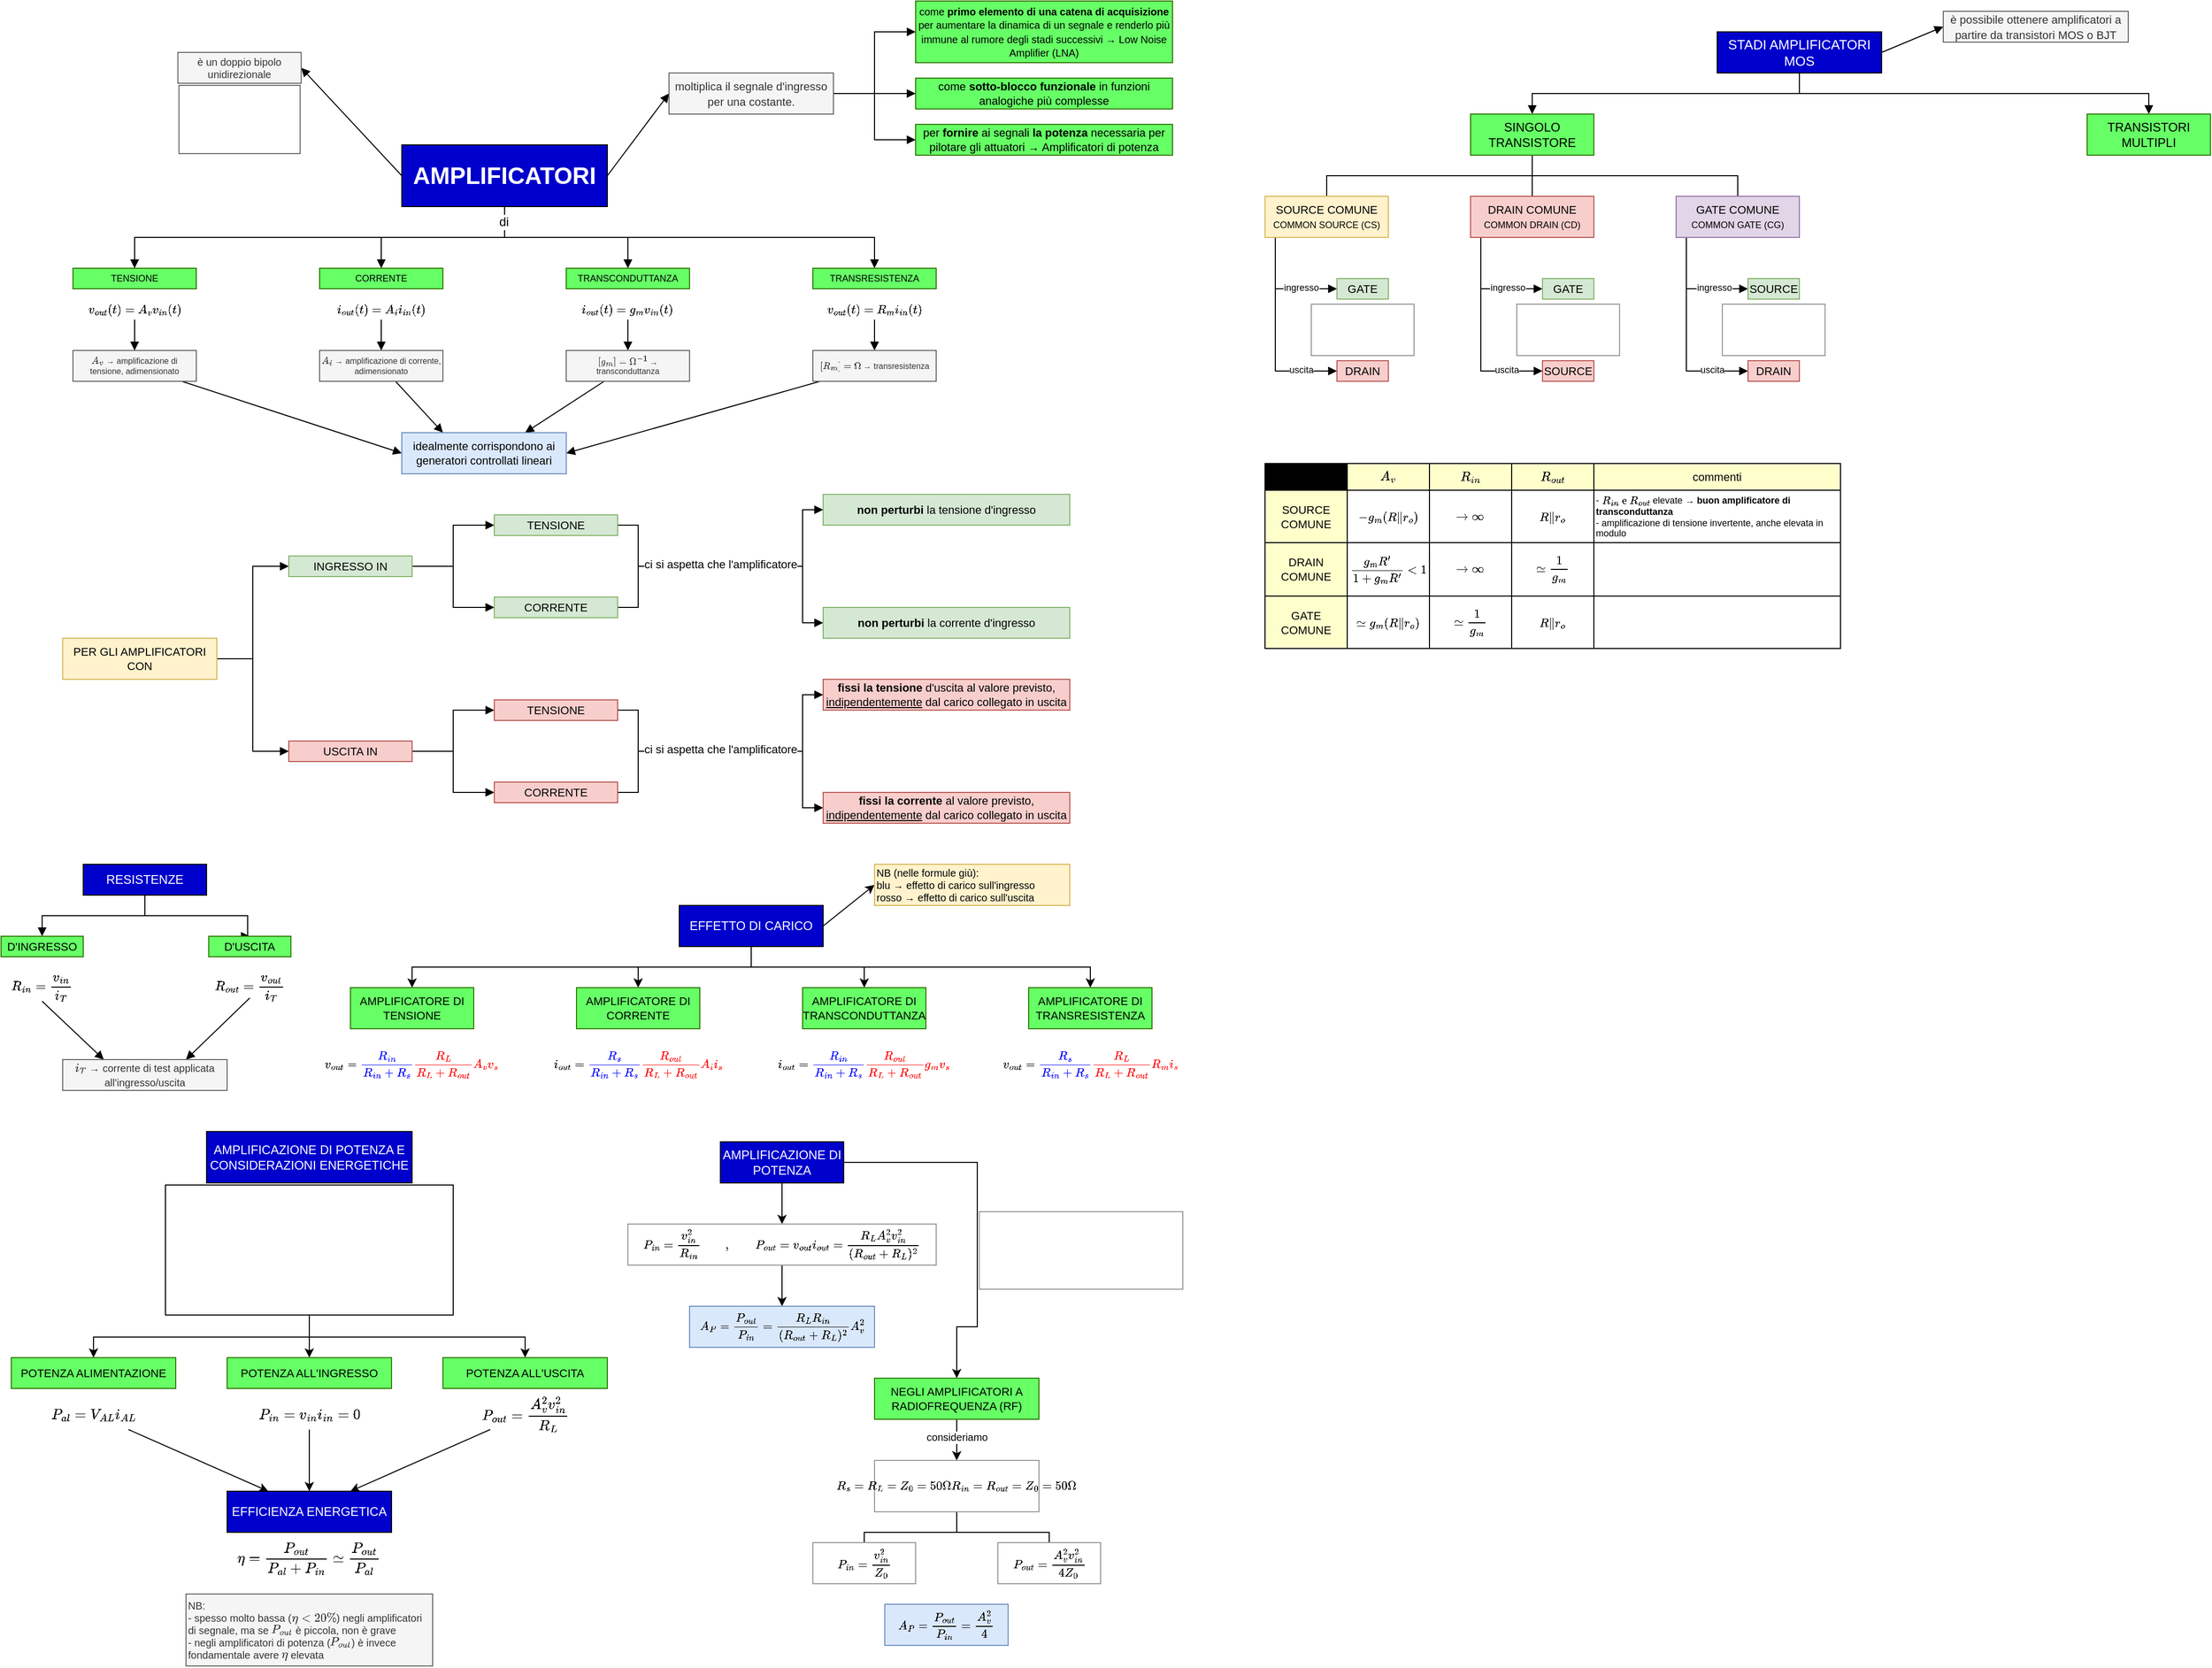 <mxfile version="19.0.0" type="github">
  <diagram id="wxT67-HHqTX9DIjH9o3Z" name="Pagina-1">
    <mxGraphModel dx="341" dy="194" grid="1" gridSize="10" guides="1" tooltips="1" connect="1" arrows="1" fold="1" page="1" pageScale="1" pageWidth="1169" pageHeight="827" math="1" shadow="0">
      <root>
        <mxCell id="0" />
        <mxCell id="1" parent="0" />
        <mxCell id="j3ikcFKSS2i44kYI19ll-3" value="" style="edgeStyle=orthogonalEdgeStyle;rounded=0;orthogonalLoop=1;jettySize=auto;html=1;fontSize=23;fontColor=#FFFFFF;endArrow=block;endFill=1;" parent="1" source="j3ikcFKSS2i44kYI19ll-1" target="j3ikcFKSS2i44kYI19ll-2" edge="1">
          <mxGeometry relative="1" as="geometry">
            <Array as="points">
              <mxPoint x="500" y="240" />
              <mxPoint x="140" y="240" />
            </Array>
          </mxGeometry>
        </mxCell>
        <mxCell id="j3ikcFKSS2i44kYI19ll-7" style="edgeStyle=orthogonalEdgeStyle;rounded=0;orthogonalLoop=1;jettySize=auto;html=1;entryX=0.5;entryY=0;entryDx=0;entryDy=0;fontSize=23;fontColor=#FFFFFF;endArrow=block;endFill=1;" parent="1" source="j3ikcFKSS2i44kYI19ll-1" target="j3ikcFKSS2i44kYI19ll-4" edge="1">
          <mxGeometry relative="1" as="geometry">
            <Array as="points">
              <mxPoint x="500" y="240" />
              <mxPoint x="380" y="240" />
            </Array>
          </mxGeometry>
        </mxCell>
        <mxCell id="j3ikcFKSS2i44kYI19ll-8" style="edgeStyle=orthogonalEdgeStyle;rounded=0;orthogonalLoop=1;jettySize=auto;html=1;entryX=0.5;entryY=0;entryDx=0;entryDy=0;fontSize=23;fontColor=#FFFFFF;endArrow=block;endFill=1;" parent="1" source="j3ikcFKSS2i44kYI19ll-1" target="j3ikcFKSS2i44kYI19ll-5" edge="1">
          <mxGeometry relative="1" as="geometry">
            <Array as="points">
              <mxPoint x="500" y="240" />
              <mxPoint x="620" y="240" />
            </Array>
          </mxGeometry>
        </mxCell>
        <mxCell id="j3ikcFKSS2i44kYI19ll-9" style="edgeStyle=orthogonalEdgeStyle;rounded=0;orthogonalLoop=1;jettySize=auto;html=1;entryX=0.5;entryY=0;entryDx=0;entryDy=0;fontSize=23;fontColor=#FFFFFF;endArrow=block;endFill=1;" parent="1" target="j3ikcFKSS2i44kYI19ll-6" edge="1">
          <mxGeometry relative="1" as="geometry">
            <mxPoint x="500.0" y="202" as="sourcePoint" />
            <mxPoint x="860" y="252" as="targetPoint" />
            <Array as="points">
              <mxPoint x="500" y="240" />
              <mxPoint x="860" y="240" />
            </Array>
          </mxGeometry>
        </mxCell>
        <mxCell id="j3ikcFKSS2i44kYI19ll-11" value="di" style="edgeLabel;html=1;align=center;verticalAlign=middle;resizable=0;points=[];fontSize=12;fontColor=#000000;" parent="j3ikcFKSS2i44kYI19ll-9" vertex="1" connectable="0">
          <mxGeometry x="-0.904" y="-1" relative="1" as="geometry">
            <mxPoint y="2" as="offset" />
          </mxGeometry>
        </mxCell>
        <mxCell id="j3ikcFKSS2i44kYI19ll-15" style="rounded=0;orthogonalLoop=1;jettySize=auto;html=1;entryX=0;entryY=0.5;entryDx=0;entryDy=0;fontSize=11;fontColor=#000000;endArrow=block;endFill=1;exitX=1;exitY=0.5;exitDx=0;exitDy=0;" parent="1" source="j3ikcFKSS2i44kYI19ll-1" target="j3ikcFKSS2i44kYI19ll-14" edge="1">
          <mxGeometry relative="1" as="geometry" />
        </mxCell>
        <mxCell id="j3ikcFKSS2i44kYI19ll-24" style="rounded=0;orthogonalLoop=1;jettySize=auto;html=1;entryX=1;entryY=0.5;entryDx=0;entryDy=0;fontSize=10;fontColor=#000000;endArrow=block;endFill=1;exitX=0;exitY=0.5;exitDx=0;exitDy=0;" parent="1" source="j3ikcFKSS2i44kYI19ll-1" target="j3ikcFKSS2i44kYI19ll-22" edge="1">
          <mxGeometry relative="1" as="geometry" />
        </mxCell>
        <mxCell id="j3ikcFKSS2i44kYI19ll-1" value="&lt;font color=&quot;#FFFFFF&quot;&gt;&lt;b&gt;&lt;font style=&quot;font-size: 23px;&quot;&gt;AMPLIFICATORI&lt;/font&gt;&lt;/b&gt;&lt;/font&gt;" style="whiteSpace=wrap;html=1;fontSize=9;fillColor=#0000CC;" parent="1" vertex="1">
          <mxGeometry x="400" y="150" width="200" height="60" as="geometry" />
        </mxCell>
        <mxCell id="j3ikcFKSS2i44kYI19ll-2" value="TENSIONE" style="whiteSpace=wrap;html=1;fontSize=9;fillColor=#66FF66;strokeColor=#2D7600;" parent="1" vertex="1">
          <mxGeometry x="80" y="270" width="120" height="20" as="geometry" />
        </mxCell>
        <mxCell id="j3ikcFKSS2i44kYI19ll-4" value="CORRENTE" style="whiteSpace=wrap;html=1;fontSize=9;fillColor=#66FF66;strokeColor=#2D7600;" parent="1" vertex="1">
          <mxGeometry x="320" y="270" width="120" height="20" as="geometry" />
        </mxCell>
        <mxCell id="j3ikcFKSS2i44kYI19ll-5" value="TRANSCONDUTTANZA" style="whiteSpace=wrap;html=1;fontSize=9;fillColor=#66FF66;strokeColor=#2D7600;" parent="1" vertex="1">
          <mxGeometry x="560" y="270" width="120" height="20" as="geometry" />
        </mxCell>
        <mxCell id="j3ikcFKSS2i44kYI19ll-6" value="TRANSRESISTENZA" style="whiteSpace=wrap;html=1;fontSize=9;fillColor=#66FF66;strokeColor=#2D7600;" parent="1" vertex="1">
          <mxGeometry x="800" y="270" width="120" height="20" as="geometry" />
        </mxCell>
        <mxCell id="j3ikcFKSS2i44kYI19ll-13" value="" style="shape=image;verticalLabelPosition=bottom;labelBackgroundColor=default;verticalAlign=top;aspect=fixed;imageAspect=0;image=https://raw.githubusercontent.com/BCPTe/SETM/main/images/06/amplificatore_simbolo_andamento.png;" parent="1" vertex="1">
          <mxGeometry x="400" y="99.8" width="200" height="48.84" as="geometry" />
        </mxCell>
        <mxCell id="j3ikcFKSS2i44kYI19ll-19" style="edgeStyle=orthogonalEdgeStyle;rounded=0;orthogonalLoop=1;jettySize=auto;html=1;entryX=0;entryY=0.5;entryDx=0;entryDy=0;fontSize=10;fontColor=#000000;endArrow=block;endFill=1;" parent="1" source="j3ikcFKSS2i44kYI19ll-14" target="j3ikcFKSS2i44kYI19ll-16" edge="1">
          <mxGeometry relative="1" as="geometry" />
        </mxCell>
        <mxCell id="j3ikcFKSS2i44kYI19ll-20" style="edgeStyle=orthogonalEdgeStyle;rounded=0;orthogonalLoop=1;jettySize=auto;html=1;entryX=0;entryY=0.5;entryDx=0;entryDy=0;fontSize=10;fontColor=#000000;endArrow=block;endFill=1;" parent="1" source="j3ikcFKSS2i44kYI19ll-14" target="j3ikcFKSS2i44kYI19ll-17" edge="1">
          <mxGeometry relative="1" as="geometry" />
        </mxCell>
        <mxCell id="j3ikcFKSS2i44kYI19ll-21" style="edgeStyle=orthogonalEdgeStyle;rounded=0;orthogonalLoop=1;jettySize=auto;html=1;entryX=0;entryY=0.5;entryDx=0;entryDy=0;fontSize=10;fontColor=#000000;endArrow=block;endFill=1;" parent="1" source="j3ikcFKSS2i44kYI19ll-14" target="j3ikcFKSS2i44kYI19ll-18" edge="1">
          <mxGeometry relative="1" as="geometry" />
        </mxCell>
        <mxCell id="j3ikcFKSS2i44kYI19ll-14" value="&lt;div&gt;&lt;font style=&quot;font-size: 11px;&quot;&gt;moltiplica il segnale d&#39;ingresso per una costante.&lt;/font&gt;&lt;/div&gt;" style="whiteSpace=wrap;html=1;fontSize=12;fontColor=#333333;strokeColor=#666666;fillColor=#f5f5f5;" parent="1" vertex="1">
          <mxGeometry x="660" y="80" width="160" height="40" as="geometry" />
        </mxCell>
        <mxCell id="j3ikcFKSS2i44kYI19ll-16" value="&lt;font style=&quot;font-size: 10px;&quot;&gt;come &lt;b&gt;primo elemento di una catena di acquisizione&lt;/b&gt; per aumentare la dinamica di un segnale e renderlo più immune al rumore degli stadi successivi → Low Noise Amplifier (LNA)&lt;br&gt;&lt;/font&gt;" style="whiteSpace=wrap;html=1;fontSize=11;fontColor=#000000;strokeColor=#2D7600;fillColor=#66FF66;" parent="1" vertex="1">
          <mxGeometry x="900" y="10" width="250" height="60" as="geometry" />
        </mxCell>
        <mxCell id="j3ikcFKSS2i44kYI19ll-17" value="&lt;div&gt;come &lt;b&gt;sotto-blocco funzionale&lt;/b&gt; in funzioni analogiche più complesse&lt;/div&gt;" style="whiteSpace=wrap;html=1;fontSize=11;fontColor=#000000;strokeColor=#2D7600;fillColor=#66FF66;" parent="1" vertex="1">
          <mxGeometry x="900" y="85" width="250" height="30" as="geometry" />
        </mxCell>
        <mxCell id="j3ikcFKSS2i44kYI19ll-18" value="per &lt;b&gt;fornire &lt;/b&gt;ai segnali &lt;b&gt;la potenza&lt;/b&gt; necessaria per pilotare gli attuatori → Amplificatori di potenza" style="whiteSpace=wrap;html=1;fontSize=11;fontColor=#000000;strokeColor=#2D7600;fillColor=#66FF66;" parent="1" vertex="1">
          <mxGeometry x="900" y="130" width="250" height="30" as="geometry" />
        </mxCell>
        <mxCell id="j3ikcFKSS2i44kYI19ll-22" value="è un doppio bipolo unidirezionale" style="whiteSpace=wrap;html=1;fontSize=10;fontColor=#333333;strokeColor=#666666;fillColor=#f5f5f5;" parent="1" vertex="1">
          <mxGeometry x="182.11" y="60" width="120" height="30" as="geometry" />
        </mxCell>
        <mxCell id="j3ikcFKSS2i44kYI19ll-23" value="" style="shape=image;verticalLabelPosition=bottom;labelBackgroundColor=default;verticalAlign=top;aspect=fixed;imageAspect=0;image=https://raw.githubusercontent.com/BCPTe/SETM/main/images/06/amplificatore_simbolo_circuitale.png;imageBorder=#666666;sketch=0;" parent="1" vertex="1">
          <mxGeometry x="183.16" y="92" width="117.89" height="66.44" as="geometry" />
        </mxCell>
        <mxCell id="j3ikcFKSS2i44kYI19ll-36" style="edgeStyle=none;rounded=0;orthogonalLoop=1;jettySize=auto;html=1;entryX=0.5;entryY=0;entryDx=0;entryDy=0;fontSize=8;fontColor=#000000;endArrow=block;endFill=1;" parent="1" source="j3ikcFKSS2i44kYI19ll-27" target="j3ikcFKSS2i44kYI19ll-34" edge="1">
          <mxGeometry relative="1" as="geometry" />
        </mxCell>
        <mxCell id="j3ikcFKSS2i44kYI19ll-27" value="&lt;div style=&quot;font-size: 10px;&quot;&gt;$$v_{out}(t) = R_m i_{in}(t)$$&lt;/div&gt;" style="text;whiteSpace=wrap;html=1;fontSize=10;fontColor=#000000;verticalAlign=middle;align=center;" parent="1" vertex="1">
          <mxGeometry x="800" y="300" width="120" height="20" as="geometry" />
        </mxCell>
        <mxCell id="j3ikcFKSS2i44kYI19ll-38" style="edgeStyle=none;rounded=0;orthogonalLoop=1;jettySize=auto;html=1;entryX=0.5;entryY=0;entryDx=0;entryDy=0;fontSize=8;fontColor=#000000;endArrow=block;endFill=1;" parent="1" source="j3ikcFKSS2i44kYI19ll-28" target="j3ikcFKSS2i44kYI19ll-31" edge="1">
          <mxGeometry relative="1" as="geometry" />
        </mxCell>
        <mxCell id="j3ikcFKSS2i44kYI19ll-28" value="$$i_{out}(t) = A_i i_{in}(t)$$" style="text;whiteSpace=wrap;html=1;fontSize=10;fontColor=#000000;verticalAlign=middle;align=center;" parent="1" vertex="1">
          <mxGeometry x="320" y="300" width="120" height="20" as="geometry" />
        </mxCell>
        <mxCell id="j3ikcFKSS2i44kYI19ll-37" style="edgeStyle=none;rounded=0;orthogonalLoop=1;jettySize=auto;html=1;entryX=0.5;entryY=0;entryDx=0;entryDy=0;fontSize=8;fontColor=#000000;endArrow=block;endFill=1;" parent="1" source="j3ikcFKSS2i44kYI19ll-29" target="j3ikcFKSS2i44kYI19ll-32" edge="1">
          <mxGeometry relative="1" as="geometry" />
        </mxCell>
        <mxCell id="j3ikcFKSS2i44kYI19ll-29" value="$$i_{out}(t) = g_m v_{in}(t)$$" style="text;whiteSpace=wrap;html=1;fontSize=10;fontColor=#000000;verticalAlign=middle;align=center;" parent="1" vertex="1">
          <mxGeometry x="560" y="300" width="120" height="20" as="geometry" />
        </mxCell>
        <mxCell id="j3ikcFKSS2i44kYI19ll-41" style="edgeStyle=none;rounded=0;orthogonalLoop=1;jettySize=auto;html=1;entryX=0;entryY=0.5;entryDx=0;entryDy=0;fontSize=8;fontColor=#000000;endArrow=block;endFill=1;" parent="1" source="j3ikcFKSS2i44kYI19ll-30" target="j3ikcFKSS2i44kYI19ll-40" edge="1">
          <mxGeometry relative="1" as="geometry" />
        </mxCell>
        <mxCell id="j3ikcFKSS2i44kYI19ll-30" value="\(A_v\) → amplificazione di tensione, adimensionato" style="whiteSpace=wrap;html=1;sketch=0;fontSize=8;fontColor=#333333;strokeColor=#666666;fillColor=#f5f5f5;" parent="1" vertex="1">
          <mxGeometry x="80" y="350" width="120" height="30" as="geometry" />
        </mxCell>
        <mxCell id="j3ikcFKSS2i44kYI19ll-42" style="edgeStyle=none;rounded=0;orthogonalLoop=1;jettySize=auto;html=1;entryX=0.25;entryY=0;entryDx=0;entryDy=0;fontSize=8;fontColor=#000000;endArrow=block;endFill=1;" parent="1" source="j3ikcFKSS2i44kYI19ll-31" target="j3ikcFKSS2i44kYI19ll-40" edge="1">
          <mxGeometry relative="1" as="geometry" />
        </mxCell>
        <mxCell id="j3ikcFKSS2i44kYI19ll-31" value="\(A_i\) → amplificazione di corrente, adimensionato" style="whiteSpace=wrap;html=1;sketch=0;fontSize=8;fontColor=#333333;strokeColor=#666666;fillColor=#f5f5f5;" parent="1" vertex="1">
          <mxGeometry x="320" y="350" width="120" height="30" as="geometry" />
        </mxCell>
        <mxCell id="j3ikcFKSS2i44kYI19ll-43" style="edgeStyle=none;rounded=0;orthogonalLoop=1;jettySize=auto;html=1;fontSize=8;fontColor=#000000;endArrow=block;endFill=1;entryX=0.75;entryY=0;entryDx=0;entryDy=0;" parent="1" source="j3ikcFKSS2i44kYI19ll-32" target="j3ikcFKSS2i44kYI19ll-40" edge="1">
          <mxGeometry relative="1" as="geometry" />
        </mxCell>
        <mxCell id="j3ikcFKSS2i44kYI19ll-32" value="\([g_m] = \Omega^{-1}\) → transconduttanza" style="whiteSpace=wrap;html=1;sketch=0;fontSize=8;fontColor=#333333;strokeColor=#666666;fillColor=#f5f5f5;" parent="1" vertex="1">
          <mxGeometry x="560" y="350" width="120" height="30" as="geometry" />
        </mxCell>
        <mxCell id="j3ikcFKSS2i44kYI19ll-39" style="edgeStyle=none;rounded=0;orthogonalLoop=1;jettySize=auto;html=1;entryX=0.5;entryY=0;entryDx=0;entryDy=0;fontSize=8;fontColor=#000000;endArrow=block;endFill=1;" parent="1" source="j3ikcFKSS2i44kYI19ll-33" target="j3ikcFKSS2i44kYI19ll-30" edge="1">
          <mxGeometry relative="1" as="geometry" />
        </mxCell>
        <mxCell id="j3ikcFKSS2i44kYI19ll-33" value="&lt;div style=&quot;font-size: 10px;&quot;&gt;$$v_{out}(t) = A_v v_{in}(t)$$&lt;/div&gt;" style="text;whiteSpace=wrap;html=1;fontSize=10;fontColor=#000000;verticalAlign=middle;align=center;" parent="1" vertex="1">
          <mxGeometry x="80" y="300" width="120" height="20" as="geometry" />
        </mxCell>
        <mxCell id="j3ikcFKSS2i44kYI19ll-44" style="edgeStyle=none;rounded=0;orthogonalLoop=1;jettySize=auto;html=1;entryX=1;entryY=0.5;entryDx=0;entryDy=0;fontSize=8;fontColor=#000000;endArrow=block;endFill=1;" parent="1" source="j3ikcFKSS2i44kYI19ll-34" target="j3ikcFKSS2i44kYI19ll-40" edge="1">
          <mxGeometry relative="1" as="geometry" />
        </mxCell>
        <mxCell id="j3ikcFKSS2i44kYI19ll-34" value="\([R_m] = \Omega\) → transresistenza" style="whiteSpace=wrap;html=1;sketch=0;fontSize=8;fontColor=#333333;strokeColor=#666666;fillColor=#f5f5f5;" parent="1" vertex="1">
          <mxGeometry x="800" y="350" width="120" height="30" as="geometry" />
        </mxCell>
        <mxCell id="j3ikcFKSS2i44kYI19ll-40" value="&lt;div style=&quot;font-size: 11px;&quot;&gt;&lt;font style=&quot;font-size: 11px;&quot;&gt;idealmente corrispondono ai generatori controllati lineari&lt;/font&gt;&lt;/div&gt;" style="whiteSpace=wrap;html=1;sketch=0;fontSize=8;strokeColor=#6c8ebf;fillColor=#dae8fc;" parent="1" vertex="1">
          <mxGeometry x="400" y="430" width="160" height="40" as="geometry" />
        </mxCell>
        <mxCell id="j3ikcFKSS2i44kYI19ll-53" style="edgeStyle=orthogonalEdgeStyle;rounded=0;orthogonalLoop=1;jettySize=auto;html=1;entryX=0;entryY=0.5;entryDx=0;entryDy=0;fontSize=11;fontColor=#000000;endArrow=block;endFill=1;" parent="1" source="j3ikcFKSS2i44kYI19ll-45" target="j3ikcFKSS2i44kYI19ll-46" edge="1">
          <mxGeometry relative="1" as="geometry" />
        </mxCell>
        <mxCell id="j3ikcFKSS2i44kYI19ll-54" style="edgeStyle=orthogonalEdgeStyle;rounded=0;orthogonalLoop=1;jettySize=auto;html=1;entryX=0;entryY=0.5;entryDx=0;entryDy=0;fontSize=11;fontColor=#000000;endArrow=block;endFill=1;" parent="1" source="j3ikcFKSS2i44kYI19ll-45" target="j3ikcFKSS2i44kYI19ll-47" edge="1">
          <mxGeometry relative="1" as="geometry" />
        </mxCell>
        <mxCell id="j3ikcFKSS2i44kYI19ll-45" value="PER GLI AMPLIFICATORI CON" style="whiteSpace=wrap;html=1;sketch=0;fontSize=11;fillColor=#fff2cc;strokeColor=#d6b656;" parent="1" vertex="1">
          <mxGeometry x="70" y="630" width="150" height="40" as="geometry" />
        </mxCell>
        <mxCell id="j3ikcFKSS2i44kYI19ll-55" style="edgeStyle=orthogonalEdgeStyle;rounded=0;orthogonalLoop=1;jettySize=auto;html=1;entryX=0;entryY=0.5;entryDx=0;entryDy=0;fontSize=11;fontColor=#000000;endArrow=block;endFill=1;" parent="1" source="j3ikcFKSS2i44kYI19ll-46" target="j3ikcFKSS2i44kYI19ll-48" edge="1">
          <mxGeometry relative="1" as="geometry" />
        </mxCell>
        <mxCell id="j3ikcFKSS2i44kYI19ll-56" style="edgeStyle=orthogonalEdgeStyle;rounded=0;orthogonalLoop=1;jettySize=auto;html=1;entryX=0;entryY=0.5;entryDx=0;entryDy=0;fontSize=11;fontColor=#000000;endArrow=block;endFill=1;" parent="1" source="j3ikcFKSS2i44kYI19ll-46" target="j3ikcFKSS2i44kYI19ll-49" edge="1">
          <mxGeometry relative="1" as="geometry" />
        </mxCell>
        <mxCell id="j3ikcFKSS2i44kYI19ll-46" value="INGRESSO IN" style="whiteSpace=wrap;html=1;sketch=0;fontSize=11;strokeColor=#82b366;fillColor=#d5e8d4;" parent="1" vertex="1">
          <mxGeometry x="290" y="550" width="120" height="20" as="geometry" />
        </mxCell>
        <mxCell id="j3ikcFKSS2i44kYI19ll-57" style="edgeStyle=orthogonalEdgeStyle;rounded=0;orthogonalLoop=1;jettySize=auto;html=1;entryX=0;entryY=0.5;entryDx=0;entryDy=0;fontSize=11;fontColor=#000000;endArrow=block;endFill=1;" parent="1" source="j3ikcFKSS2i44kYI19ll-47" target="j3ikcFKSS2i44kYI19ll-50" edge="1">
          <mxGeometry relative="1" as="geometry" />
        </mxCell>
        <mxCell id="j3ikcFKSS2i44kYI19ll-58" style="edgeStyle=orthogonalEdgeStyle;rounded=0;orthogonalLoop=1;jettySize=auto;html=1;entryX=0;entryY=0.5;entryDx=0;entryDy=0;fontSize=11;fontColor=#000000;endArrow=block;endFill=1;" parent="1" source="j3ikcFKSS2i44kYI19ll-47" target="j3ikcFKSS2i44kYI19ll-51" edge="1">
          <mxGeometry relative="1" as="geometry" />
        </mxCell>
        <mxCell id="j3ikcFKSS2i44kYI19ll-47" value="USCITA IN" style="whiteSpace=wrap;html=1;sketch=0;fontSize=11;strokeColor=#b85450;fillColor=#f8cecc;" parent="1" vertex="1">
          <mxGeometry x="290" y="730" width="120" height="20" as="geometry" />
        </mxCell>
        <mxCell id="j3ikcFKSS2i44kYI19ll-62" style="edgeStyle=orthogonalEdgeStyle;rounded=0;orthogonalLoop=1;jettySize=auto;html=1;entryX=0;entryY=0.5;entryDx=0;entryDy=0;fontSize=11;fontColor=#000000;endArrow=block;endFill=1;" parent="1" source="j3ikcFKSS2i44kYI19ll-48" target="j3ikcFKSS2i44kYI19ll-60" edge="1">
          <mxGeometry relative="1" as="geometry">
            <Array as="points">
              <mxPoint x="630" y="520" />
              <mxPoint x="630" y="560" />
              <mxPoint x="790" y="560" />
              <mxPoint x="790" y="505" />
            </Array>
          </mxGeometry>
        </mxCell>
        <mxCell id="j3ikcFKSS2i44kYI19ll-48" value="&lt;div&gt;TENSIONE&lt;/div&gt;" style="whiteSpace=wrap;html=1;sketch=0;fontSize=11;strokeColor=#82b366;fillColor=#d5e8d4;" parent="1" vertex="1">
          <mxGeometry x="490" y="510" width="120" height="20" as="geometry" />
        </mxCell>
        <mxCell id="j3ikcFKSS2i44kYI19ll-63" style="edgeStyle=orthogonalEdgeStyle;rounded=0;orthogonalLoop=1;jettySize=auto;html=1;entryX=0;entryY=0.5;entryDx=0;entryDy=0;fontSize=11;fontColor=#000000;endArrow=block;endFill=1;" parent="1" source="j3ikcFKSS2i44kYI19ll-49" target="j3ikcFKSS2i44kYI19ll-61" edge="1">
          <mxGeometry relative="1" as="geometry">
            <Array as="points">
              <mxPoint x="630" y="600" />
              <mxPoint x="630" y="560" />
              <mxPoint x="790" y="560" />
              <mxPoint x="790" y="615" />
            </Array>
          </mxGeometry>
        </mxCell>
        <mxCell id="j3ikcFKSS2i44kYI19ll-64" value="ci si aspetta che l&#39;amplificatore" style="edgeLabel;html=1;align=center;verticalAlign=middle;resizable=0;points=[];fontSize=11;fontColor=#000000;" parent="j3ikcFKSS2i44kYI19ll-63" vertex="1" connectable="0">
          <mxGeometry x="-0.379" y="-1" relative="1" as="geometry">
            <mxPoint x="48" y="-3" as="offset" />
          </mxGeometry>
        </mxCell>
        <mxCell id="j3ikcFKSS2i44kYI19ll-49" value="CORRENTE" style="whiteSpace=wrap;html=1;sketch=0;fontSize=11;strokeColor=#82b366;fillColor=#d5e8d4;" parent="1" vertex="1">
          <mxGeometry x="490" y="590" width="120" height="20" as="geometry" />
        </mxCell>
        <mxCell id="j3ikcFKSS2i44kYI19ll-67" style="edgeStyle=orthogonalEdgeStyle;rounded=0;orthogonalLoop=1;jettySize=auto;html=1;entryX=0;entryY=0.5;entryDx=0;entryDy=0;fontSize=11;fontColor=#000000;endArrow=block;endFill=1;" parent="1" source="j3ikcFKSS2i44kYI19ll-50" target="j3ikcFKSS2i44kYI19ll-65" edge="1">
          <mxGeometry relative="1" as="geometry">
            <Array as="points">
              <mxPoint x="630" y="700" />
              <mxPoint x="630" y="740" />
              <mxPoint x="790" y="740" />
            </Array>
          </mxGeometry>
        </mxCell>
        <mxCell id="j3ikcFKSS2i44kYI19ll-50" value="TENSIONE" style="whiteSpace=wrap;html=1;sketch=0;fontSize=11;strokeColor=#b85450;fillColor=#f8cecc;" parent="1" vertex="1">
          <mxGeometry x="490" y="690" width="120" height="20" as="geometry" />
        </mxCell>
        <mxCell id="j3ikcFKSS2i44kYI19ll-68" style="edgeStyle=orthogonalEdgeStyle;rounded=0;orthogonalLoop=1;jettySize=auto;html=1;entryX=0;entryY=0.5;entryDx=0;entryDy=0;fontSize=11;fontColor=#000000;endArrow=block;endFill=1;" parent="1" source="j3ikcFKSS2i44kYI19ll-51" target="j3ikcFKSS2i44kYI19ll-66" edge="1">
          <mxGeometry relative="1" as="geometry">
            <Array as="points">
              <mxPoint x="630" y="780" />
              <mxPoint x="630" y="740" />
              <mxPoint x="790" y="740" />
              <mxPoint x="790" y="795" />
            </Array>
          </mxGeometry>
        </mxCell>
        <mxCell id="j3ikcFKSS2i44kYI19ll-69" value="ci si aspetta che l&#39;amplificatore" style="edgeLabel;html=1;align=center;verticalAlign=middle;resizable=0;points=[];fontSize=11;fontColor=#000000;" parent="j3ikcFKSS2i44kYI19ll-68" vertex="1" connectable="0">
          <mxGeometry x="-0.161" y="-2" relative="1" as="geometry">
            <mxPoint x="16" y="-4" as="offset" />
          </mxGeometry>
        </mxCell>
        <mxCell id="j3ikcFKSS2i44kYI19ll-51" value="CORRENTE" style="whiteSpace=wrap;html=1;sketch=0;fontSize=11;strokeColor=#b85450;fillColor=#f8cecc;" parent="1" vertex="1">
          <mxGeometry x="490" y="770" width="120" height="20" as="geometry" />
        </mxCell>
        <mxCell id="j3ikcFKSS2i44kYI19ll-60" value="&lt;b&gt;non perturbi&lt;/b&gt; la tensione d&#39;ingresso" style="whiteSpace=wrap;html=1;sketch=0;fontSize=11;strokeColor=#82b366;fillColor=#d5e8d4;" parent="1" vertex="1">
          <mxGeometry x="810" y="490" width="240" height="30" as="geometry" />
        </mxCell>
        <mxCell id="j3ikcFKSS2i44kYI19ll-61" value="&lt;b&gt;non perturbi&lt;/b&gt; la corrente d&#39;ingresso" style="whiteSpace=wrap;html=1;sketch=0;fontSize=11;strokeColor=#82b366;fillColor=#d5e8d4;" parent="1" vertex="1">
          <mxGeometry x="810" y="600" width="240" height="30" as="geometry" />
        </mxCell>
        <mxCell id="j3ikcFKSS2i44kYI19ll-65" value="&lt;b&gt;fissi la tensione&lt;/b&gt; d&#39;uscita al valore previsto, &lt;u&gt;indipendentemente&lt;/u&gt; dal carico collegato in uscita" style="whiteSpace=wrap;html=1;sketch=0;fontSize=11;strokeColor=#b85450;fillColor=#f8cecc;" parent="1" vertex="1">
          <mxGeometry x="810" y="670" width="240" height="30" as="geometry" />
        </mxCell>
        <mxCell id="j3ikcFKSS2i44kYI19ll-66" value="&lt;b&gt;fissi la corrente&lt;/b&gt; al valore previsto, &lt;u&gt;indipendentemente&lt;/u&gt; dal carico collegato in uscita" style="whiteSpace=wrap;html=1;sketch=0;fontSize=11;strokeColor=#b85450;fillColor=#f8cecc;" parent="1" vertex="1">
          <mxGeometry x="810" y="780" width="240" height="30" as="geometry" />
        </mxCell>
        <mxCell id="j3ikcFKSS2i44kYI19ll-76" style="edgeStyle=orthogonalEdgeStyle;rounded=0;orthogonalLoop=1;jettySize=auto;html=1;entryX=0.5;entryY=0;entryDx=0;entryDy=0;fontSize=11;fontColor=#000000;endArrow=block;endFill=1;" parent="1" source="j3ikcFKSS2i44kYI19ll-70" target="j3ikcFKSS2i44kYI19ll-72" edge="1">
          <mxGeometry relative="1" as="geometry">
            <Array as="points">
              <mxPoint x="150" y="900" />
              <mxPoint x="50" y="900" />
            </Array>
          </mxGeometry>
        </mxCell>
        <mxCell id="j3ikcFKSS2i44kYI19ll-77" style="edgeStyle=orthogonalEdgeStyle;rounded=0;orthogonalLoop=1;jettySize=auto;html=1;entryX=0.5;entryY=0;entryDx=0;entryDy=0;fontSize=11;fontColor=#000000;endArrow=block;endFill=1;" parent="1" source="j3ikcFKSS2i44kYI19ll-70" target="j3ikcFKSS2i44kYI19ll-73" edge="1">
          <mxGeometry relative="1" as="geometry">
            <Array as="points">
              <mxPoint x="150" y="900" />
              <mxPoint x="250" y="900" />
              <mxPoint x="250" y="920" />
            </Array>
          </mxGeometry>
        </mxCell>
        <mxCell id="j3ikcFKSS2i44kYI19ll-70" value="&lt;font style=&quot;font-size: 12px;&quot;&gt;RESISTENZE&lt;/font&gt;" style="whiteSpace=wrap;html=1;sketch=0;fontSize=9;fontColor=#FFFFFF;strokeColor=default;fillColor=#0000CC;" parent="1" vertex="1">
          <mxGeometry x="90" y="850" width="120" height="30" as="geometry" />
        </mxCell>
        <mxCell id="j3ikcFKSS2i44kYI19ll-72" value="D&#39;INGRESSO" style="whiteSpace=wrap;html=1;sketch=0;fontSize=11;fontColor=#000000;strokeColor=#2D7600;fillColor=#66FF66;" parent="1" vertex="1">
          <mxGeometry x="10" y="920" width="80" height="20" as="geometry" />
        </mxCell>
        <mxCell id="j3ikcFKSS2i44kYI19ll-73" value="D&#39;USCITA" style="whiteSpace=wrap;html=1;sketch=0;fontSize=11;fontColor=#000000;strokeColor=#2D7600;fillColor=#66FF66;" parent="1" vertex="1">
          <mxGeometry x="212.11" y="920" width="80" height="20" as="geometry" />
        </mxCell>
        <mxCell id="j3ikcFKSS2i44kYI19ll-82" style="rounded=0;orthogonalLoop=1;jettySize=auto;html=1;entryX=0.25;entryY=0;entryDx=0;entryDy=0;fontSize=10;fontColor=#000000;endArrow=block;endFill=1;exitX=0.5;exitY=1.16;exitDx=0;exitDy=0;exitPerimeter=0;" parent="1" source="j3ikcFKSS2i44kYI19ll-79" target="j3ikcFKSS2i44kYI19ll-81" edge="1">
          <mxGeometry relative="1" as="geometry" />
        </mxCell>
        <mxCell id="j3ikcFKSS2i44kYI19ll-79" value="$$R_{in} = \frac{v_{in}}{i_T}$$" style="text;whiteSpace=wrap;html=1;fontSize=11;fontColor=#000000;verticalAlign=middle;align=center;strokeColor=none;spacing=2;labelBorderColor=none;" parent="1" vertex="1">
          <mxGeometry x="10" y="960" width="80" height="20" as="geometry" />
        </mxCell>
        <mxCell id="j3ikcFKSS2i44kYI19ll-83" style="rounded=0;orthogonalLoop=1;jettySize=auto;html=1;fontSize=10;fontColor=#000000;endArrow=block;endFill=1;exitX=0.5;exitY=1;exitDx=0;exitDy=0;entryX=0.75;entryY=0;entryDx=0;entryDy=0;" parent="1" source="j3ikcFKSS2i44kYI19ll-80" target="j3ikcFKSS2i44kYI19ll-81" edge="1">
          <mxGeometry relative="1" as="geometry">
            <mxPoint x="150" y="1040" as="targetPoint" />
          </mxGeometry>
        </mxCell>
        <mxCell id="j3ikcFKSS2i44kYI19ll-80" value="$$R_{out} = \frac{v_{out}}{i_T}$$" style="text;whiteSpace=wrap;html=1;fontSize=11;fontColor=#000000;verticalAlign=middle;align=center;strokeColor=none;spacing=2;labelBorderColor=none;" parent="1" vertex="1">
          <mxGeometry x="212.11" y="960" width="80" height="20" as="geometry" />
        </mxCell>
        <mxCell id="j3ikcFKSS2i44kYI19ll-81" value="&lt;font style=&quot;font-size: 10px;&quot;&gt;\(i_T\) → corrente di test applicata all&#39;ingresso/uscita&lt;/font&gt;" style="whiteSpace=wrap;html=1;sketch=0;fontSize=11;fontColor=#333333;strokeColor=#666666;fillColor=#f5f5f5;" parent="1" vertex="1">
          <mxGeometry x="70" y="1040" width="160" height="30" as="geometry" />
        </mxCell>
        <mxCell id="mamlLjxaLS5aXIm2oJee-8" style="edgeStyle=orthogonalEdgeStyle;rounded=0;orthogonalLoop=1;jettySize=auto;html=1;entryX=0.5;entryY=0;entryDx=0;entryDy=0;fontSize=12;" edge="1" parent="1" source="mamlLjxaLS5aXIm2oJee-2" target="mamlLjxaLS5aXIm2oJee-5">
          <mxGeometry relative="1" as="geometry" />
        </mxCell>
        <mxCell id="mamlLjxaLS5aXIm2oJee-9" style="edgeStyle=orthogonalEdgeStyle;rounded=0;orthogonalLoop=1;jettySize=auto;html=1;entryX=0.5;entryY=0;entryDx=0;entryDy=0;fontSize=12;" edge="1" parent="1" source="mamlLjxaLS5aXIm2oJee-2" target="mamlLjxaLS5aXIm2oJee-4">
          <mxGeometry relative="1" as="geometry">
            <Array as="points">
              <mxPoint x="740" y="950" />
              <mxPoint x="410" y="950" />
            </Array>
          </mxGeometry>
        </mxCell>
        <mxCell id="mamlLjxaLS5aXIm2oJee-10" style="edgeStyle=orthogonalEdgeStyle;rounded=0;orthogonalLoop=1;jettySize=auto;html=1;entryX=0.5;entryY=0;entryDx=0;entryDy=0;fontSize=12;" edge="1" parent="1" source="mamlLjxaLS5aXIm2oJee-2" target="mamlLjxaLS5aXIm2oJee-6">
          <mxGeometry relative="1" as="geometry" />
        </mxCell>
        <mxCell id="mamlLjxaLS5aXIm2oJee-11" style="edgeStyle=orthogonalEdgeStyle;rounded=0;orthogonalLoop=1;jettySize=auto;html=1;entryX=0.5;entryY=0;entryDx=0;entryDy=0;fontSize=12;" edge="1" parent="1" source="mamlLjxaLS5aXIm2oJee-2" target="mamlLjxaLS5aXIm2oJee-7">
          <mxGeometry relative="1" as="geometry">
            <Array as="points">
              <mxPoint x="740" y="950" />
              <mxPoint x="1070" y="950" />
            </Array>
          </mxGeometry>
        </mxCell>
        <mxCell id="mamlLjxaLS5aXIm2oJee-23" style="edgeStyle=none;rounded=0;orthogonalLoop=1;jettySize=auto;html=1;entryX=0;entryY=0.5;entryDx=0;entryDy=0;fontSize=10;exitX=1;exitY=0.5;exitDx=0;exitDy=0;" edge="1" parent="1" source="mamlLjxaLS5aXIm2oJee-2" target="mamlLjxaLS5aXIm2oJee-22">
          <mxGeometry relative="1" as="geometry" />
        </mxCell>
        <mxCell id="mamlLjxaLS5aXIm2oJee-2" value="&lt;font style=&quot;font-size: 12px;&quot;&gt;EFFETTO DI CARICO&lt;/font&gt;" style="whiteSpace=wrap;html=1;fontSize=9;fillColor=#0000CC;fontColor=#FFFFFF;sketch=0;" vertex="1" parent="1">
          <mxGeometry x="670" y="890" width="140" height="40" as="geometry" />
        </mxCell>
        <mxCell id="mamlLjxaLS5aXIm2oJee-4" value="&lt;div&gt;AMPLIFICATORE DI&lt;/div&gt;&lt;div&gt;TENSIONE&lt;/div&gt;" style="whiteSpace=wrap;html=1;fontSize=11;fillColor=#66FF66;strokeColor=#2D7600;fontColor=#000000;sketch=0;" vertex="1" parent="1">
          <mxGeometry x="350" y="970" width="120" height="40" as="geometry" />
        </mxCell>
        <mxCell id="mamlLjxaLS5aXIm2oJee-5" value="&lt;div&gt;AMPLIFICATORE DI&lt;/div&gt;&lt;div&gt;CORRENTE&lt;br&gt;&lt;/div&gt;" style="whiteSpace=wrap;html=1;fontSize=11;fillColor=#66FF66;strokeColor=#2D7600;fontColor=#000000;sketch=0;" vertex="1" parent="1">
          <mxGeometry x="570" y="970" width="120" height="40" as="geometry" />
        </mxCell>
        <mxCell id="mamlLjxaLS5aXIm2oJee-6" value="&lt;div&gt;AMPLIFICATORE DI&lt;/div&gt;&lt;div&gt;TRANSCONDUTTANZA&lt;br&gt;&lt;/div&gt;" style="whiteSpace=wrap;html=1;fontSize=11;fillColor=#66FF66;strokeColor=#2D7600;fontColor=#000000;sketch=0;" vertex="1" parent="1">
          <mxGeometry x="790" y="970" width="120" height="40" as="geometry" />
        </mxCell>
        <mxCell id="mamlLjxaLS5aXIm2oJee-7" value="&lt;div&gt;AMPLIFICATORE DI&lt;/div&gt;&lt;div&gt;TRANSRESISTENZA&lt;br&gt;&lt;/div&gt;" style="whiteSpace=wrap;html=1;fontSize=11;fillColor=#66FF66;strokeColor=#2D7600;fontColor=#000000;sketch=0;" vertex="1" parent="1">
          <mxGeometry x="1010" y="970" width="120" height="40" as="geometry" />
        </mxCell>
        <mxCell id="mamlLjxaLS5aXIm2oJee-13" value="&lt;div style=&quot;font-size: 10px;&quot; align=&quot;center&quot;&gt;$$v_{out} = \color{blue}{ \frac{R_{in}}{R_{in}+R_s} } \color{red}{ \frac{R_L}{R_L+R_{out}} } A_v v_s$$&lt;/div&gt;" style="text;whiteSpace=wrap;html=1;fontSize=10;align=center;verticalAlign=middle;" vertex="1" parent="1">
          <mxGeometry x="320" y="1030" width="180" height="30" as="geometry" />
        </mxCell>
        <mxCell id="mamlLjxaLS5aXIm2oJee-14" value="&lt;div style=&quot;font-size: 10px;&quot; align=&quot;center&quot;&gt;$$i_{out} = \color{blue}{ \frac{R_s}{R_{in}+R_s} } \color{red}{ \frac{R_{out}}{R_L+R_{out}} } A_i i_s$$&lt;/div&gt;" style="text;whiteSpace=wrap;html=1;fontSize=10;align=center;verticalAlign=middle;" vertex="1" parent="1">
          <mxGeometry x="540" y="1030" width="180" height="30" as="geometry" />
        </mxCell>
        <mxCell id="mamlLjxaLS5aXIm2oJee-16" value="&lt;div style=&quot;font-size: 10px;&quot; align=&quot;center&quot;&gt;$$i_{out} = \color{blue}{ \frac{R_{in}}{R_{in}+R_s} } \color{red}{ \frac{R_{out}}{R_L+R_{out}} } g_m v_s$$&lt;/div&gt;" style="text;whiteSpace=wrap;html=1;fontSize=10;align=center;verticalAlign=middle;" vertex="1" parent="1">
          <mxGeometry x="760" y="1030" width="180" height="30" as="geometry" />
        </mxCell>
        <mxCell id="mamlLjxaLS5aXIm2oJee-17" value="&lt;div style=&quot;font-size: 10px;&quot; align=&quot;center&quot;&gt;$$v_{out} = \color{blue}{ \frac{R_s}{R_{in}+R_s} } \color{red}{ \frac{R_L}{R_L+R_{out}} } R_m i_s$$&lt;/div&gt;" style="text;whiteSpace=wrap;html=1;fontSize=10;align=center;verticalAlign=middle;" vertex="1" parent="1">
          <mxGeometry x="980" y="1030" width="180" height="30" as="geometry" />
        </mxCell>
        <mxCell id="mamlLjxaLS5aXIm2oJee-22" value="&lt;div align=&quot;left&quot;&gt;NB (nelle formule giù):&lt;/div&gt;&lt;div align=&quot;left&quot;&gt;blu → effetto di carico sull&#39;ingresso&lt;/div&gt;&lt;div align=&quot;left&quot;&gt;rosso → effetto di carico sull&#39;uscita&lt;br&gt;&lt;/div&gt;" style="whiteSpace=wrap;html=1;fontSize=10;align=left;fillColor=#fff2cc;strokeColor=#d6b656;verticalAlign=middle;" vertex="1" parent="1">
          <mxGeometry x="860" y="850" width="190" height="40" as="geometry" />
        </mxCell>
        <mxCell id="mamlLjxaLS5aXIm2oJee-24" value="&lt;font style=&quot;font-size: 12px;&quot;&gt;AMPLIFICAZIONE DI POTENZA E CONSIDERAZIONI ENERGETICHE&lt;/font&gt;" style="whiteSpace=wrap;html=1;fontSize=9;fillColor=#0000CC;fontColor=#FFFFFF;sketch=0;" vertex="1" parent="1">
          <mxGeometry x="210" y="1110" width="200" height="50" as="geometry" />
        </mxCell>
        <mxCell id="mamlLjxaLS5aXIm2oJee-34" style="edgeStyle=orthogonalEdgeStyle;rounded=0;orthogonalLoop=1;jettySize=auto;html=1;entryX=0.5;entryY=0;entryDx=0;entryDy=0;fontSize=12;" edge="1" parent="1" source="mamlLjxaLS5aXIm2oJee-25" target="mamlLjxaLS5aXIm2oJee-26">
          <mxGeometry relative="1" as="geometry">
            <Array as="points">
              <mxPoint x="310" y="1310" />
              <mxPoint x="100" y="1310" />
            </Array>
          </mxGeometry>
        </mxCell>
        <mxCell id="mamlLjxaLS5aXIm2oJee-35" style="edgeStyle=orthogonalEdgeStyle;rounded=0;orthogonalLoop=1;jettySize=auto;html=1;entryX=0.5;entryY=0;entryDx=0;entryDy=0;fontSize=12;" edge="1" parent="1" source="mamlLjxaLS5aXIm2oJee-25" target="mamlLjxaLS5aXIm2oJee-28">
          <mxGeometry relative="1" as="geometry" />
        </mxCell>
        <mxCell id="mamlLjxaLS5aXIm2oJee-36" style="edgeStyle=orthogonalEdgeStyle;rounded=0;orthogonalLoop=1;jettySize=auto;html=1;entryX=0.5;entryY=0;entryDx=0;entryDy=0;fontSize=12;" edge="1" parent="1" source="mamlLjxaLS5aXIm2oJee-25" target="mamlLjxaLS5aXIm2oJee-27">
          <mxGeometry relative="1" as="geometry">
            <Array as="points">
              <mxPoint x="310" y="1310" />
              <mxPoint x="520" y="1310" />
            </Array>
          </mxGeometry>
        </mxCell>
        <mxCell id="mamlLjxaLS5aXIm2oJee-25" value="" style="shape=image;verticalLabelPosition=bottom;labelBackgroundColor=default;verticalAlign=top;aspect=fixed;imageAspect=0;image=https://raw.githubusercontent.com/BCPTe/SETM/main/images/06/amplificatore_circuito_alimentazione.png;imageBorder=default;" vertex="1" parent="1">
          <mxGeometry x="170" y="1162" width="280" height="126.54" as="geometry" />
        </mxCell>
        <mxCell id="mamlLjxaLS5aXIm2oJee-26" value="POTENZA ALIMENTAZIONE" style="whiteSpace=wrap;html=1;fontSize=11;fillColor=#66FF66;strokeColor=#2D7600;fontColor=#000000;sketch=0;" vertex="1" parent="1">
          <mxGeometry x="20" y="1330" width="160" height="30" as="geometry" />
        </mxCell>
        <mxCell id="mamlLjxaLS5aXIm2oJee-27" value="POTENZA ALL&#39;USCITA" style="whiteSpace=wrap;html=1;fontSize=11;fillColor=#66FF66;strokeColor=#2D7600;fontColor=#000000;sketch=0;" vertex="1" parent="1">
          <mxGeometry x="440" y="1330" width="160" height="30" as="geometry" />
        </mxCell>
        <mxCell id="mamlLjxaLS5aXIm2oJee-28" value="POTENZA ALL&#39;INGRESSO" style="whiteSpace=wrap;html=1;fontSize=11;fillColor=#66FF66;strokeColor=#2D7600;fontColor=#000000;sketch=0;" vertex="1" parent="1">
          <mxGeometry x="230" y="1330" width="160" height="30" as="geometry" />
        </mxCell>
        <mxCell id="mamlLjxaLS5aXIm2oJee-38" style="rounded=0;orthogonalLoop=1;jettySize=auto;html=1;entryX=0.25;entryY=0;entryDx=0;entryDy=0;fontSize=12;" edge="1" parent="1" source="mamlLjxaLS5aXIm2oJee-30" target="mamlLjxaLS5aXIm2oJee-37">
          <mxGeometry relative="1" as="geometry" />
        </mxCell>
        <mxCell id="mamlLjxaLS5aXIm2oJee-30" value="$$P_{al} = V_{AL}i_{AL}$$" style="text;whiteSpace=wrap;html=1;fontSize=12;verticalAlign=middle;align=center;" vertex="1" parent="1">
          <mxGeometry x="20" y="1370" width="160" height="30" as="geometry" />
        </mxCell>
        <mxCell id="mamlLjxaLS5aXIm2oJee-39" style="edgeStyle=none;rounded=0;orthogonalLoop=1;jettySize=auto;html=1;entryX=0.5;entryY=0;entryDx=0;entryDy=0;fontSize=12;" edge="1" parent="1" source="mamlLjxaLS5aXIm2oJee-31" target="mamlLjxaLS5aXIm2oJee-37">
          <mxGeometry relative="1" as="geometry" />
        </mxCell>
        <mxCell id="mamlLjxaLS5aXIm2oJee-31" value="$$P_{in} = v_{in}i_{in} = 0$$" style="text;whiteSpace=wrap;html=1;fontSize=12;verticalAlign=middle;align=center;" vertex="1" parent="1">
          <mxGeometry x="230" y="1370" width="160" height="30" as="geometry" />
        </mxCell>
        <mxCell id="mamlLjxaLS5aXIm2oJee-40" style="edgeStyle=none;rounded=0;orthogonalLoop=1;jettySize=auto;html=1;entryX=0.75;entryY=0;entryDx=0;entryDy=0;fontSize=12;" edge="1" parent="1" source="mamlLjxaLS5aXIm2oJee-32" target="mamlLjxaLS5aXIm2oJee-37">
          <mxGeometry relative="1" as="geometry" />
        </mxCell>
        <mxCell id="mamlLjxaLS5aXIm2oJee-32" value="$$P_{out} = \frac{A_v^2v_{in}^2}{R_L}$$" style="text;whiteSpace=wrap;html=1;fontSize=12;verticalAlign=middle;align=center;" vertex="1" parent="1">
          <mxGeometry x="440" y="1370" width="160" height="30" as="geometry" />
        </mxCell>
        <mxCell id="mamlLjxaLS5aXIm2oJee-37" value="&lt;font style=&quot;font-size: 12px;&quot;&gt;EFFICIENZA ENERGETICA&lt;/font&gt;" style="whiteSpace=wrap;html=1;fontSize=9;fillColor=#0000CC;fontColor=#FFFFFF;sketch=0;" vertex="1" parent="1">
          <mxGeometry x="230" y="1460" width="160" height="40" as="geometry" />
        </mxCell>
        <mxCell id="mamlLjxaLS5aXIm2oJee-41" value="$$\eta = \frac{P_{out}}{P_{al}+P_{in}} \simeq \frac{P_{out}}{P_{al}}$$" style="text;whiteSpace=wrap;html=1;fontSize=12;verticalAlign=middle;align=center;" vertex="1" parent="1">
          <mxGeometry x="230" y="1510" width="160" height="30" as="geometry" />
        </mxCell>
        <mxCell id="mamlLjxaLS5aXIm2oJee-42" value="&lt;div style=&quot;font-size: 10px;&quot; align=&quot;left&quot;&gt;&lt;font style=&quot;font-size: 10px;&quot;&gt;NB:&lt;/font&gt;&lt;/div&gt;&lt;div style=&quot;font-size: 10px;&quot; align=&quot;left&quot;&gt;&lt;font style=&quot;font-size: 10px;&quot;&gt;- spesso molto bassa (\(\eta&amp;lt;20\%\)) negli amplificatori di segnale, ma se \(P_{out}\) è piccola, non è grave&lt;/font&gt;&lt;/div&gt;&lt;div style=&quot;font-size: 10px;&quot; align=&quot;left&quot;&gt;&lt;font style=&quot;font-size: 10px;&quot;&gt;- negli amplificatori di potenza (\(P_{out}\)) è invece fondamentale avere \(\eta\) elevata&lt;br&gt;&lt;/font&gt;&lt;/div&gt;" style="whiteSpace=wrap;html=1;fontSize=11;align=left;fillColor=#f5f5f5;fontColor=#333333;strokeColor=#666666;" vertex="1" parent="1">
          <mxGeometry x="190" y="1560" width="240" height="70" as="geometry" />
        </mxCell>
        <mxCell id="mamlLjxaLS5aXIm2oJee-47" style="edgeStyle=orthogonalEdgeStyle;rounded=0;orthogonalLoop=1;jettySize=auto;html=1;entryX=0.5;entryY=0;entryDx=0;entryDy=0;fontSize=10;" edge="1" parent="1" source="mamlLjxaLS5aXIm2oJee-44" target="mamlLjxaLS5aXIm2oJee-46">
          <mxGeometry relative="1" as="geometry" />
        </mxCell>
        <mxCell id="mamlLjxaLS5aXIm2oJee-57" style="edgeStyle=orthogonalEdgeStyle;rounded=0;orthogonalLoop=1;jettySize=auto;html=1;entryX=0.5;entryY=0;entryDx=0;entryDy=0;fontSize=10;" edge="1" parent="1" source="mamlLjxaLS5aXIm2oJee-44" target="mamlLjxaLS5aXIm2oJee-56">
          <mxGeometry relative="1" as="geometry">
            <Array as="points">
              <mxPoint x="960" y="1140" />
              <mxPoint x="960" y="1300" />
              <mxPoint x="940" y="1300" />
            </Array>
          </mxGeometry>
        </mxCell>
        <mxCell id="mamlLjxaLS5aXIm2oJee-44" value="&lt;font style=&quot;font-size: 12px;&quot;&gt;AMPLIFICAZIONE DI POTENZA&lt;/font&gt;" style="whiteSpace=wrap;html=1;fontSize=9;fillColor=#0000CC;fontColor=#FFFFFF;sketch=0;" vertex="1" parent="1">
          <mxGeometry x="710" y="1120" width="120" height="40" as="geometry" />
        </mxCell>
        <mxCell id="mamlLjxaLS5aXIm2oJee-53" style="edgeStyle=orthogonalEdgeStyle;rounded=0;orthogonalLoop=1;jettySize=auto;html=1;entryX=0.5;entryY=0;entryDx=0;entryDy=0;fontSize=10;" edge="1" parent="1" source="mamlLjxaLS5aXIm2oJee-46" target="mamlLjxaLS5aXIm2oJee-49">
          <mxGeometry relative="1" as="geometry" />
        </mxCell>
        <mxCell id="mamlLjxaLS5aXIm2oJee-46" value="&lt;div style=&quot;font-size: 10px;&quot; align=&quot;center&quot;&gt;$$P_{in} = \frac{v_{in}^2}{R_{in}} \qquad , \qquad P_{out} = v_{out}i_{out} = \frac{R_L A_v^2 v_{in}^2}{(R_{out}+R_L)^2}$$&lt;/div&gt;" style="text;whiteSpace=wrap;html=1;fontSize=10;align=center;verticalAlign=middle;strokeColor=#969696;" vertex="1" parent="1">
          <mxGeometry x="620" y="1200" width="300" height="40" as="geometry" />
        </mxCell>
        <mxCell id="mamlLjxaLS5aXIm2oJee-49" value="$$A_P = \frac{P_{out}}{P_{in}} = \frac{R_LR_{in}}{(R_{out}+R_L)^2}A_v^2$$" style="whiteSpace=wrap;html=1;fontSize=10;strokeColor=#6c8ebf;fillColor=#dae8fc;" vertex="1" parent="1">
          <mxGeometry x="680" y="1280" width="180" height="40" as="geometry" />
        </mxCell>
        <mxCell id="mamlLjxaLS5aXIm2oJee-60" style="edgeStyle=orthogonalEdgeStyle;rounded=0;orthogonalLoop=1;jettySize=auto;html=1;entryX=0.5;entryY=0;entryDx=0;entryDy=0;fontSize=10;" edge="1" parent="1" source="mamlLjxaLS5aXIm2oJee-56" target="mamlLjxaLS5aXIm2oJee-58">
          <mxGeometry relative="1" as="geometry">
            <Array as="points">
              <mxPoint x="940" y="1420" />
              <mxPoint x="940" y="1420" />
            </Array>
          </mxGeometry>
        </mxCell>
        <mxCell id="mamlLjxaLS5aXIm2oJee-61" value="consideriamo" style="edgeLabel;html=1;align=center;verticalAlign=middle;resizable=0;points=[];fontSize=10;" vertex="1" connectable="0" parent="mamlLjxaLS5aXIm2oJee-60">
          <mxGeometry x="-0.295" relative="1" as="geometry">
            <mxPoint y="3" as="offset" />
          </mxGeometry>
        </mxCell>
        <mxCell id="mamlLjxaLS5aXIm2oJee-56" value="NEGLI AMPLIFICATORI A RADIOFREQUENZA (RF)" style="whiteSpace=wrap;html=1;fontSize=11;strokeColor=#2D7600;fillColor=#66FF66;fontColor=#000000;sketch=0;" vertex="1" parent="1">
          <mxGeometry x="860" y="1350" width="160" height="40" as="geometry" />
        </mxCell>
        <mxCell id="mamlLjxaLS5aXIm2oJee-65" style="edgeStyle=orthogonalEdgeStyle;rounded=0;orthogonalLoop=1;jettySize=auto;html=1;entryX=0.5;entryY=0;entryDx=0;entryDy=0;fontSize=10;endArrow=none;endFill=0;" edge="1" parent="1" source="mamlLjxaLS5aXIm2oJee-58" target="mamlLjxaLS5aXIm2oJee-62">
          <mxGeometry relative="1" as="geometry">
            <Array as="points">
              <mxPoint x="940" y="1500" />
              <mxPoint x="850" y="1500" />
            </Array>
          </mxGeometry>
        </mxCell>
        <mxCell id="mamlLjxaLS5aXIm2oJee-66" style="edgeStyle=orthogonalEdgeStyle;rounded=0;orthogonalLoop=1;jettySize=auto;html=1;entryX=0.5;entryY=0;entryDx=0;entryDy=0;fontSize=10;endArrow=none;endFill=0;" edge="1" parent="1" source="mamlLjxaLS5aXIm2oJee-58" target="mamlLjxaLS5aXIm2oJee-63">
          <mxGeometry relative="1" as="geometry" />
        </mxCell>
        <mxCell id="mamlLjxaLS5aXIm2oJee-58" value="&lt;div&gt;$$R_s = R_L = Z_0 = 50 \Omega \\ R_{in} = R_{out} = Z_0 = 50\Omega$$&lt;/div&gt;" style="whiteSpace=wrap;html=1;fontSize=10;strokeColor=#969696;" vertex="1" parent="1">
          <mxGeometry x="860" y="1430" width="160" height="50" as="geometry" />
        </mxCell>
        <mxCell id="mamlLjxaLS5aXIm2oJee-62" value="$$P_{in} = \frac{v_{in}^2}{Z_0}$$" style="whiteSpace=wrap;html=1;fontSize=10;strokeColor=#969696;" vertex="1" parent="1">
          <mxGeometry x="800" y="1510" width="100" height="40" as="geometry" />
        </mxCell>
        <mxCell id="mamlLjxaLS5aXIm2oJee-63" value="$$P_{out} = \frac{A_v^2 v_{in}^2}{4Z_0}$$" style="whiteSpace=wrap;html=1;fontSize=10;strokeColor=#969696;" vertex="1" parent="1">
          <mxGeometry x="980" y="1510" width="100" height="40" as="geometry" />
        </mxCell>
        <mxCell id="mamlLjxaLS5aXIm2oJee-64" value="" style="shape=image;verticalLabelPosition=bottom;labelBackgroundColor=default;verticalAlign=top;aspect=fixed;imageAspect=0;image=https://raw.githubusercontent.com/BCPTe/SETM/main/images/06/amplificazione_pot_rf.png;imageBorder=#969696;" vertex="1" parent="1">
          <mxGeometry x="961.92" y="1188" width="198.08" height="75.42" as="geometry" />
        </mxCell>
        <mxCell id="mamlLjxaLS5aXIm2oJee-67" value="$$A_P = \frac{P_{out}}{P_{in}} = \frac{A_v^2}{4}$$" style="whiteSpace=wrap;html=1;fontSize=10;strokeColor=#6c8ebf;fillColor=#dae8fc;" vertex="1" parent="1">
          <mxGeometry x="870" y="1570" width="120" height="40" as="geometry" />
        </mxCell>
        <mxCell id="mamlLjxaLS5aXIm2oJee-75" style="rounded=0;orthogonalLoop=1;jettySize=auto;html=1;entryX=0;entryY=0.5;entryDx=0;entryDy=0;fontSize=11;fontColor=#000000;endArrow=block;endFill=1;exitX=1;exitY=0.5;exitDx=0;exitDy=0;" edge="1" parent="1" source="mamlLjxaLS5aXIm2oJee-68" target="mamlLjxaLS5aXIm2oJee-74">
          <mxGeometry relative="1" as="geometry" />
        </mxCell>
        <mxCell id="mamlLjxaLS5aXIm2oJee-82" style="edgeStyle=orthogonalEdgeStyle;rounded=0;orthogonalLoop=1;jettySize=auto;html=1;entryX=0.5;entryY=0;entryDx=0;entryDy=0;fontSize=13;fontColor=#000000;endArrow=block;endFill=1;" edge="1" parent="1" source="mamlLjxaLS5aXIm2oJee-68" target="mamlLjxaLS5aXIm2oJee-72">
          <mxGeometry relative="1" as="geometry">
            <Array as="points">
              <mxPoint x="1760" y="100" />
              <mxPoint x="1500" y="100" />
            </Array>
          </mxGeometry>
        </mxCell>
        <mxCell id="mamlLjxaLS5aXIm2oJee-83" style="edgeStyle=orthogonalEdgeStyle;rounded=0;orthogonalLoop=1;jettySize=auto;html=1;entryX=0.5;entryY=0;entryDx=0;entryDy=0;fontSize=13;fontColor=#000000;endArrow=block;endFill=1;" edge="1" parent="1" source="mamlLjxaLS5aXIm2oJee-68" target="mamlLjxaLS5aXIm2oJee-73">
          <mxGeometry relative="1" as="geometry">
            <Array as="points">
              <mxPoint x="1760" y="100" />
              <mxPoint x="2100" y="100" />
            </Array>
          </mxGeometry>
        </mxCell>
        <mxCell id="mamlLjxaLS5aXIm2oJee-68" value="&lt;div style=&quot;font-size: 13px;&quot;&gt;&lt;font style=&quot;font-size: 13px;&quot; color=&quot;#FFFFFF&quot;&gt;STADI AMPLIFICATORI&lt;/font&gt;&lt;/div&gt;&lt;div style=&quot;font-size: 13px;&quot;&gt;&lt;font style=&quot;font-size: 13px;&quot; color=&quot;#FFFFFF&quot;&gt;MOS&lt;/font&gt;&lt;/div&gt;" style="whiteSpace=wrap;html=1;fontSize=9;strokeColor=default;fillColor=#0000CC;" vertex="1" parent="1">
          <mxGeometry x="1680" y="40" width="160" height="40" as="geometry" />
        </mxCell>
        <mxCell id="mamlLjxaLS5aXIm2oJee-79" style="edgeStyle=orthogonalEdgeStyle;rounded=0;orthogonalLoop=1;jettySize=auto;html=1;fontSize=13;fontColor=#000000;endArrow=none;endFill=0;" edge="1" parent="1" source="mamlLjxaLS5aXIm2oJee-72" target="mamlLjxaLS5aXIm2oJee-76">
          <mxGeometry relative="1" as="geometry">
            <Array as="points">
              <mxPoint x="1500" y="180" />
              <mxPoint x="1300" y="180" />
            </Array>
          </mxGeometry>
        </mxCell>
        <mxCell id="mamlLjxaLS5aXIm2oJee-80" style="edgeStyle=orthogonalEdgeStyle;rounded=0;orthogonalLoop=1;jettySize=auto;html=1;entryX=0.5;entryY=0;entryDx=0;entryDy=0;fontSize=13;fontColor=#000000;endArrow=none;endFill=0;" edge="1" parent="1" source="mamlLjxaLS5aXIm2oJee-72" target="mamlLjxaLS5aXIm2oJee-77">
          <mxGeometry relative="1" as="geometry" />
        </mxCell>
        <mxCell id="mamlLjxaLS5aXIm2oJee-81" style="edgeStyle=orthogonalEdgeStyle;rounded=0;orthogonalLoop=1;jettySize=auto;html=1;entryX=0.5;entryY=0;entryDx=0;entryDy=0;fontSize=13;fontColor=#000000;endArrow=none;endFill=0;" edge="1" parent="1" source="mamlLjxaLS5aXIm2oJee-72" target="mamlLjxaLS5aXIm2oJee-78">
          <mxGeometry relative="1" as="geometry">
            <Array as="points">
              <mxPoint x="1620" y="180" />
              <mxPoint x="1940" y="180" />
            </Array>
          </mxGeometry>
        </mxCell>
        <mxCell id="mamlLjxaLS5aXIm2oJee-72" value="&lt;font style=&quot;font-size: 12px;&quot;&gt;SINGOLO TRANSISTORE&lt;/font&gt;" style="whiteSpace=wrap;html=1;fontSize=11;fontColor=#000000;strokeColor=#2D7600;fillColor=#66FF66;" vertex="1" parent="1">
          <mxGeometry x="1440" y="120" width="120" height="40" as="geometry" />
        </mxCell>
        <mxCell id="mamlLjxaLS5aXIm2oJee-73" value="&lt;font style=&quot;font-size: 12px;&quot;&gt;TRANSISTORI MULTIPLI&lt;/font&gt;" style="whiteSpace=wrap;html=1;fontSize=11;fontColor=#000000;strokeColor=#2D7600;fillColor=#66FF66;" vertex="1" parent="1">
          <mxGeometry x="2040" y="120" width="120" height="40" as="geometry" />
        </mxCell>
        <mxCell id="mamlLjxaLS5aXIm2oJee-74" value="&lt;font style=&quot;font-size: 11px;&quot;&gt;è possibile ottenere amplificatori a partire da transistori MOS o BJT&lt;/font&gt;" style="whiteSpace=wrap;html=1;fontSize=12;fontColor=#333333;strokeColor=#666666;fillColor=#f5f5f5;" vertex="1" parent="1">
          <mxGeometry x="1900" y="20" width="180" height="30" as="geometry" />
        </mxCell>
        <mxCell id="mamlLjxaLS5aXIm2oJee-89" style="edgeStyle=orthogonalEdgeStyle;rounded=0;orthogonalLoop=1;jettySize=auto;html=1;entryX=0;entryY=0.5;entryDx=0;entryDy=0;fontSize=9;fontColor=#000000;endArrow=block;endFill=1;" edge="1" parent="1" source="mamlLjxaLS5aXIm2oJee-76" target="mamlLjxaLS5aXIm2oJee-86">
          <mxGeometry relative="1" as="geometry">
            <Array as="points">
              <mxPoint x="1250" y="290" />
            </Array>
          </mxGeometry>
        </mxCell>
        <mxCell id="mamlLjxaLS5aXIm2oJee-102" value="ingresso" style="edgeLabel;html=1;align=center;verticalAlign=middle;resizable=0;points=[];fontSize=9;fontColor=#000000;" vertex="1" connectable="0" parent="mamlLjxaLS5aXIm2oJee-89">
          <mxGeometry x="0.258" relative="1" as="geometry">
            <mxPoint x="6" y="-1" as="offset" />
          </mxGeometry>
        </mxCell>
        <mxCell id="mamlLjxaLS5aXIm2oJee-90" style="edgeStyle=orthogonalEdgeStyle;rounded=0;orthogonalLoop=1;jettySize=auto;html=1;entryX=0;entryY=0.5;entryDx=0;entryDy=0;fontSize=9;fontColor=#000000;endArrow=block;endFill=1;" edge="1" parent="1" source="mamlLjxaLS5aXIm2oJee-76" target="mamlLjxaLS5aXIm2oJee-87">
          <mxGeometry relative="1" as="geometry">
            <Array as="points">
              <mxPoint x="1250" y="370" />
            </Array>
          </mxGeometry>
        </mxCell>
        <mxCell id="mamlLjxaLS5aXIm2oJee-103" value="uscita" style="edgeLabel;html=1;align=center;verticalAlign=middle;resizable=0;points=[];fontSize=9;fontColor=#000000;" vertex="1" connectable="0" parent="mamlLjxaLS5aXIm2oJee-90">
          <mxGeometry x="0.553" y="-1" relative="1" as="geometry">
            <mxPoint x="7" y="-2" as="offset" />
          </mxGeometry>
        </mxCell>
        <mxCell id="mamlLjxaLS5aXIm2oJee-76" value="&lt;div&gt;SOURCE COMUNE&lt;/div&gt;&lt;div&gt;&lt;font style=&quot;font-size: 9px;&quot;&gt;COMMON SOURCE (CS)&lt;/font&gt;&lt;br&gt;&lt;/div&gt;" style="whiteSpace=wrap;html=1;fontSize=11;strokeColor=#d6b656;fillColor=#fff2cc;" vertex="1" parent="1">
          <mxGeometry x="1240" y="200" width="120" height="40" as="geometry" />
        </mxCell>
        <mxCell id="mamlLjxaLS5aXIm2oJee-95" style="edgeStyle=orthogonalEdgeStyle;rounded=0;orthogonalLoop=1;jettySize=auto;html=1;entryX=0;entryY=0.5;entryDx=0;entryDy=0;fontSize=9;fontColor=#000000;endArrow=block;endFill=1;" edge="1" parent="1" source="mamlLjxaLS5aXIm2oJee-77" target="mamlLjxaLS5aXIm2oJee-92">
          <mxGeometry relative="1" as="geometry">
            <Array as="points">
              <mxPoint x="1450" y="290" />
            </Array>
          </mxGeometry>
        </mxCell>
        <mxCell id="mamlLjxaLS5aXIm2oJee-104" value="ingresso" style="edgeLabel;html=1;align=center;verticalAlign=middle;resizable=0;points=[];fontSize=9;fontColor=#000000;" vertex="1" connectable="0" parent="mamlLjxaLS5aXIm2oJee-95">
          <mxGeometry x="0.258" relative="1" as="geometry">
            <mxPoint x="7" y="-1" as="offset" />
          </mxGeometry>
        </mxCell>
        <mxCell id="mamlLjxaLS5aXIm2oJee-96" style="edgeStyle=orthogonalEdgeStyle;rounded=0;orthogonalLoop=1;jettySize=auto;html=1;entryX=0;entryY=0.5;entryDx=0;entryDy=0;fontSize=9;fontColor=#000000;endArrow=block;endFill=1;" edge="1" parent="1" source="mamlLjxaLS5aXIm2oJee-77" target="mamlLjxaLS5aXIm2oJee-93">
          <mxGeometry relative="1" as="geometry">
            <Array as="points">
              <mxPoint x="1450" y="370" />
            </Array>
          </mxGeometry>
        </mxCell>
        <mxCell id="mamlLjxaLS5aXIm2oJee-105" value="uscita" style="edgeLabel;html=1;align=center;verticalAlign=middle;resizable=0;points=[];fontSize=9;fontColor=#000000;" vertex="1" connectable="0" parent="mamlLjxaLS5aXIm2oJee-96">
          <mxGeometry x="0.614" y="-1" relative="1" as="geometry">
            <mxPoint x="1" y="-2" as="offset" />
          </mxGeometry>
        </mxCell>
        <mxCell id="mamlLjxaLS5aXIm2oJee-77" value="&lt;div&gt;DRAIN COMUNE&lt;/div&gt;&lt;font style=&quot;font-size: 9px;&quot;&gt;COMMON DRAIN (CD)&lt;/font&gt;" style="whiteSpace=wrap;html=1;fontSize=11;strokeColor=#b85450;fillColor=#f8cecc;" vertex="1" parent="1">
          <mxGeometry x="1440" y="200" width="120" height="40" as="geometry" />
        </mxCell>
        <mxCell id="mamlLjxaLS5aXIm2oJee-100" style="edgeStyle=orthogonalEdgeStyle;rounded=0;orthogonalLoop=1;jettySize=auto;html=1;entryX=0;entryY=0.5;entryDx=0;entryDy=0;fontSize=9;fontColor=#000000;endArrow=block;endFill=1;" edge="1" parent="1" source="mamlLjxaLS5aXIm2oJee-78" target="mamlLjxaLS5aXIm2oJee-97">
          <mxGeometry relative="1" as="geometry">
            <Array as="points">
              <mxPoint x="1650" y="290" />
            </Array>
          </mxGeometry>
        </mxCell>
        <mxCell id="mamlLjxaLS5aXIm2oJee-106" value="ingresso" style="edgeLabel;html=1;align=center;verticalAlign=middle;resizable=0;points=[];fontSize=9;fontColor=#000000;" vertex="1" connectable="0" parent="mamlLjxaLS5aXIm2oJee-100">
          <mxGeometry x="0.387" relative="1" as="geometry">
            <mxPoint y="-1" as="offset" />
          </mxGeometry>
        </mxCell>
        <mxCell id="mamlLjxaLS5aXIm2oJee-101" style="edgeStyle=orthogonalEdgeStyle;rounded=0;orthogonalLoop=1;jettySize=auto;html=1;entryX=0;entryY=0.5;entryDx=0;entryDy=0;fontSize=9;fontColor=#000000;endArrow=block;endFill=1;" edge="1" parent="1" source="mamlLjxaLS5aXIm2oJee-78" target="mamlLjxaLS5aXIm2oJee-98">
          <mxGeometry relative="1" as="geometry">
            <Array as="points">
              <mxPoint x="1650" y="370" />
            </Array>
          </mxGeometry>
        </mxCell>
        <mxCell id="mamlLjxaLS5aXIm2oJee-107" value="uscita" style="edgeLabel;html=1;align=center;verticalAlign=middle;resizable=0;points=[];fontSize=9;fontColor=#000000;" vertex="1" connectable="0" parent="mamlLjxaLS5aXIm2oJee-101">
          <mxGeometry x="0.621" relative="1" as="geometry">
            <mxPoint x="1" y="-1" as="offset" />
          </mxGeometry>
        </mxCell>
        <mxCell id="mamlLjxaLS5aXIm2oJee-78" value="&lt;div&gt;GATE COMUNE&lt;/div&gt;&lt;div&gt;&lt;font style=&quot;font-size: 9px;&quot;&gt;COMMON GATE (CG)&lt;/font&gt;&lt;br&gt;&lt;/div&gt;" style="whiteSpace=wrap;html=1;fontSize=11;strokeColor=#9673a6;fillColor=#e1d5e7;" vertex="1" parent="1">
          <mxGeometry x="1640" y="200" width="120" height="40" as="geometry" />
        </mxCell>
        <mxCell id="mamlLjxaLS5aXIm2oJee-86" value="&lt;div style=&quot;font-size: 11px;&quot;&gt;&lt;font style=&quot;font-size: 11px;&quot;&gt;GATE&lt;/font&gt;&lt;/div&gt;" style="text;whiteSpace=wrap;html=1;fontSize=9;align=center;verticalAlign=middle;strokeColor=#82b366;fillColor=#d5e8d4;" vertex="1" parent="1">
          <mxGeometry x="1310" y="280" width="50" height="20" as="geometry" />
        </mxCell>
        <mxCell id="mamlLjxaLS5aXIm2oJee-87" value="&lt;font style=&quot;font-size: 11px;&quot;&gt;DRAIN&lt;/font&gt;" style="text;whiteSpace=wrap;html=1;fontSize=9;align=center;verticalAlign=middle;strokeColor=#b85450;fillColor=#f8cecc;" vertex="1" parent="1">
          <mxGeometry x="1310" y="360" width="50" height="20" as="geometry" />
        </mxCell>
        <mxCell id="mamlLjxaLS5aXIm2oJee-92" value="&lt;div style=&quot;font-size: 11px;&quot;&gt;&lt;font style=&quot;font-size: 11px;&quot;&gt;GATE&lt;/font&gt;&lt;/div&gt;" style="text;whiteSpace=wrap;html=1;fontSize=9;align=center;verticalAlign=middle;strokeColor=#82b366;fillColor=#d5e8d4;" vertex="1" parent="1">
          <mxGeometry x="1510" y="280" width="50" height="20" as="geometry" />
        </mxCell>
        <mxCell id="mamlLjxaLS5aXIm2oJee-93" value="&lt;font style=&quot;font-size: 11px;&quot;&gt;SOURCE&lt;/font&gt;" style="text;whiteSpace=wrap;html=1;fontSize=9;align=center;verticalAlign=middle;strokeColor=#b85450;fillColor=#f8cecc;" vertex="1" parent="1">
          <mxGeometry x="1510" y="360" width="50" height="20" as="geometry" />
        </mxCell>
        <mxCell id="mamlLjxaLS5aXIm2oJee-97" value="&lt;font style=&quot;font-size: 11px;&quot;&gt;SOURCE&lt;/font&gt;" style="text;whiteSpace=wrap;html=1;fontSize=9;align=center;verticalAlign=middle;strokeColor=#82b366;fillColor=#d5e8d4;" vertex="1" parent="1">
          <mxGeometry x="1710" y="280" width="50" height="20" as="geometry" />
        </mxCell>
        <mxCell id="mamlLjxaLS5aXIm2oJee-98" value="&lt;font style=&quot;font-size: 11px;&quot;&gt;DRAIN&lt;/font&gt;" style="text;whiteSpace=wrap;html=1;fontSize=9;align=center;verticalAlign=middle;strokeColor=#b85450;fillColor=#f8cecc;" vertex="1" parent="1">
          <mxGeometry x="1710" y="360" width="50" height="20" as="geometry" />
        </mxCell>
        <mxCell id="mamlLjxaLS5aXIm2oJee-110" value="" style="shape=image;verticalLabelPosition=bottom;labelBackgroundColor=default;verticalAlign=top;aspect=fixed;imageAspect=0;image=https://raw.githubusercontent.com/BCPTe/SETM/main/images/06/common_source.png;imageBorder=#969696;" vertex="1" parent="1">
          <mxGeometry x="1285" y="305" width="100" height="50" as="geometry" />
        </mxCell>
        <mxCell id="mamlLjxaLS5aXIm2oJee-111" value="" style="shape=image;verticalLabelPosition=bottom;labelBackgroundColor=default;verticalAlign=top;aspect=fixed;imageAspect=0;image=https://raw.githubusercontent.com/BCPTe/SETM/main/images/06/common_drain.png;imageBorder=#969696;" vertex="1" parent="1">
          <mxGeometry x="1485" y="305" width="100" height="50" as="geometry" />
        </mxCell>
        <mxCell id="mamlLjxaLS5aXIm2oJee-112" value="" style="shape=image;verticalLabelPosition=bottom;labelBackgroundColor=default;verticalAlign=top;aspect=fixed;imageAspect=0;image=https://raw.githubusercontent.com/BCPTe/SETM/main/images/06/common_gate.png;imageBorder=#969696;" vertex="1" parent="1">
          <mxGeometry x="1685" y="305" width="100" height="50" as="geometry" />
        </mxCell>
        <mxCell id="mamlLjxaLS5aXIm2oJee-114" value="" style="shape=table;startSize=0;container=1;collapsible=0;childLayout=tableLayout;fontSize=11;fontColor=#000000;strokeColor=default;verticalAlign=middle;swimlaneFillColor=default;" vertex="1" parent="1">
          <mxGeometry x="1240" y="460" width="560" height="180" as="geometry" />
        </mxCell>
        <mxCell id="mamlLjxaLS5aXIm2oJee-115" value="" style="shape=tableRow;horizontal=0;startSize=0;swimlaneHead=0;swimlaneBody=0;top=0;left=0;bottom=0;right=0;collapsible=0;dropTarget=0;fillColor=none;points=[[0,0.5],[1,0.5]];portConstraint=eastwest;fontSize=11;fontColor=#000000;strokeColor=default;" vertex="1" parent="mamlLjxaLS5aXIm2oJee-114">
          <mxGeometry width="560" height="26" as="geometry" />
        </mxCell>
        <mxCell id="mamlLjxaLS5aXIm2oJee-116" value="" style="shape=partialRectangle;html=1;whiteSpace=wrap;connectable=0;overflow=hidden;fillColor=#000000;top=0;left=0;bottom=0;right=0;pointerEvents=1;fontSize=11;fontColor=#000000;strokeColor=default;" vertex="1" parent="mamlLjxaLS5aXIm2oJee-115">
          <mxGeometry width="80" height="26" as="geometry">
            <mxRectangle width="80" height="26" as="alternateBounds" />
          </mxGeometry>
        </mxCell>
        <mxCell id="mamlLjxaLS5aXIm2oJee-117" value="\(A_v\)" style="shape=partialRectangle;html=1;whiteSpace=wrap;connectable=0;overflow=hidden;fillColor=#FFFFCC;top=1;left=1;bottom=1;right=1;pointerEvents=1;fontSize=11;fontColor=#000000;strokeColor=default;spacing=2;" vertex="1" parent="mamlLjxaLS5aXIm2oJee-115">
          <mxGeometry x="80" width="80" height="26" as="geometry">
            <mxRectangle width="80" height="26" as="alternateBounds" />
          </mxGeometry>
        </mxCell>
        <mxCell id="mamlLjxaLS5aXIm2oJee-118" value="\(R_{in}\)" style="shape=partialRectangle;html=1;whiteSpace=wrap;connectable=0;overflow=hidden;fillColor=#FFFFCC;top=1;left=1;bottom=1;right=1;pointerEvents=1;fontSize=11;fontColor=#000000;strokeColor=default;" vertex="1" parent="mamlLjxaLS5aXIm2oJee-115">
          <mxGeometry x="160" width="80" height="26" as="geometry">
            <mxRectangle width="80" height="26" as="alternateBounds" />
          </mxGeometry>
        </mxCell>
        <mxCell id="mamlLjxaLS5aXIm2oJee-119" value="\(R_{out}\)" style="shape=partialRectangle;html=1;whiteSpace=wrap;connectable=0;overflow=hidden;fillColor=#FFFFCC;top=1;left=1;bottom=1;right=1;pointerEvents=1;fontSize=11;fontColor=#000000;strokeColor=default;" vertex="1" parent="mamlLjxaLS5aXIm2oJee-115">
          <mxGeometry x="240" width="80" height="26" as="geometry">
            <mxRectangle width="80" height="26" as="alternateBounds" />
          </mxGeometry>
        </mxCell>
        <mxCell id="mamlLjxaLS5aXIm2oJee-120" value="commenti" style="shape=partialRectangle;html=1;whiteSpace=wrap;connectable=0;overflow=hidden;fillColor=#FFFFCC;top=1;left=1;bottom=1;right=1;pointerEvents=1;fontSize=11;fontColor=#000000;strokeColor=default;" vertex="1" parent="mamlLjxaLS5aXIm2oJee-115">
          <mxGeometry x="320" width="240" height="26" as="geometry">
            <mxRectangle width="240" height="26" as="alternateBounds" />
          </mxGeometry>
        </mxCell>
        <mxCell id="mamlLjxaLS5aXIm2oJee-121" value="" style="shape=tableRow;horizontal=0;startSize=0;swimlaneHead=0;swimlaneBody=0;top=0;left=0;bottom=0;right=0;collapsible=0;dropTarget=0;fillColor=none;points=[[0,0.5],[1,0.5]];portConstraint=eastwest;fontSize=11;fontColor=#000000;strokeColor=default;" vertex="1" parent="mamlLjxaLS5aXIm2oJee-114">
          <mxGeometry y="26" width="560" height="51" as="geometry" />
        </mxCell>
        <mxCell id="mamlLjxaLS5aXIm2oJee-122" value="&lt;div&gt;SOURCE&lt;/div&gt;&lt;div&gt;COMUNE&lt;br&gt;&lt;/div&gt;" style="shape=partialRectangle;html=1;whiteSpace=wrap;connectable=0;overflow=hidden;fillColor=#FFFFCC;top=1;left=1;bottom=1;right=1;pointerEvents=1;fontSize=11;fontColor=#000000;strokeColor=default;shadow=0;" vertex="1" parent="mamlLjxaLS5aXIm2oJee-121">
          <mxGeometry width="80" height="51" as="geometry">
            <mxRectangle width="80" height="51" as="alternateBounds" />
          </mxGeometry>
        </mxCell>
        <mxCell id="mamlLjxaLS5aXIm2oJee-123" value="$$-g_m(R\| r_o)$$" style="shape=partialRectangle;html=1;whiteSpace=wrap;connectable=0;overflow=hidden;fillColor=none;top=0;left=0;bottom=0;right=0;pointerEvents=1;fontSize=10;fontColor=#000000;strokeColor=default;" vertex="1" parent="mamlLjxaLS5aXIm2oJee-121">
          <mxGeometry x="80" width="80" height="51" as="geometry">
            <mxRectangle width="80" height="51" as="alternateBounds" />
          </mxGeometry>
        </mxCell>
        <mxCell id="mamlLjxaLS5aXIm2oJee-124" value="$$\rightarrow \infty$$" style="shape=partialRectangle;html=1;whiteSpace=wrap;connectable=0;overflow=hidden;fillColor=none;top=0;left=0;bottom=0;right=0;pointerEvents=1;fontSize=10;fontColor=#000000;strokeColor=default;" vertex="1" parent="mamlLjxaLS5aXIm2oJee-121">
          <mxGeometry x="160" width="80" height="51" as="geometry">
            <mxRectangle width="80" height="51" as="alternateBounds" />
          </mxGeometry>
        </mxCell>
        <mxCell id="mamlLjxaLS5aXIm2oJee-125" value="$$R\|r_o$$" style="shape=partialRectangle;html=1;whiteSpace=wrap;connectable=0;overflow=hidden;fillColor=none;top=0;left=0;bottom=0;right=0;pointerEvents=1;fontSize=10;fontColor=#000000;strokeColor=default;" vertex="1" parent="mamlLjxaLS5aXIm2oJee-121">
          <mxGeometry x="240" width="80" height="51" as="geometry">
            <mxRectangle width="80" height="51" as="alternateBounds" />
          </mxGeometry>
        </mxCell>
        <mxCell id="mamlLjxaLS5aXIm2oJee-126" value="&lt;div style=&quot;font-size: 9px;&quot; align=&quot;left&quot;&gt;&lt;font style=&quot;font-size: 9px;&quot;&gt;- \(R_{in} \text{ e } R_{out}\) elevate → &lt;b&gt;buon amplificatore di transconduttanza&lt;/b&gt;&lt;/font&gt;&lt;/div&gt;&lt;div style=&quot;font-size: 9px;&quot; align=&quot;left&quot;&gt;&lt;font style=&quot;font-size: 9px;&quot;&gt;- amplificazione di tensione invertente, anche elevata in modulo&lt;br&gt;&lt;/font&gt;&lt;/div&gt;" style="shape=partialRectangle;html=1;whiteSpace=wrap;connectable=0;overflow=hidden;fillColor=none;top=0;left=0;bottom=0;right=0;pointerEvents=1;fontSize=11;fontColor=#000000;strokeColor=default;align=left;" vertex="1" parent="mamlLjxaLS5aXIm2oJee-121">
          <mxGeometry x="320" width="240" height="51" as="geometry">
            <mxRectangle width="240" height="51" as="alternateBounds" />
          </mxGeometry>
        </mxCell>
        <mxCell id="mamlLjxaLS5aXIm2oJee-127" value="" style="shape=tableRow;horizontal=0;startSize=0;swimlaneHead=0;swimlaneBody=0;top=0;left=0;bottom=0;right=0;collapsible=0;dropTarget=0;fillColor=none;points=[[0,0.5],[1,0.5]];portConstraint=eastwest;fontSize=11;fontColor=#000000;strokeColor=default;" vertex="1" parent="mamlLjxaLS5aXIm2oJee-114">
          <mxGeometry y="77" width="560" height="52" as="geometry" />
        </mxCell>
        <mxCell id="mamlLjxaLS5aXIm2oJee-128" value="&lt;div&gt;DRAIN&lt;/div&gt;&lt;div&gt;COMUNE&lt;br&gt;&lt;/div&gt;" style="shape=partialRectangle;html=1;whiteSpace=wrap;connectable=0;overflow=hidden;fillColor=#FFFFCC;top=1;left=1;bottom=1;right=1;pointerEvents=1;fontSize=11;fontColor=#000000;strokeColor=default;shadow=0;" vertex="1" parent="mamlLjxaLS5aXIm2oJee-127">
          <mxGeometry width="80" height="52" as="geometry">
            <mxRectangle width="80" height="52" as="alternateBounds" />
          </mxGeometry>
        </mxCell>
        <mxCell id="mamlLjxaLS5aXIm2oJee-129" value="$$\frac{g_m R&#39;}{1+g_m R&#39;} &amp;lt; 1$$" style="shape=partialRectangle;html=1;whiteSpace=wrap;connectable=0;overflow=hidden;fillColor=none;top=0;left=0;bottom=0;right=0;pointerEvents=1;fontSize=10;fontColor=#000000;strokeColor=default;" vertex="1" parent="mamlLjxaLS5aXIm2oJee-127">
          <mxGeometry x="80" width="80" height="52" as="geometry">
            <mxRectangle width="80" height="52" as="alternateBounds" />
          </mxGeometry>
        </mxCell>
        <mxCell id="mamlLjxaLS5aXIm2oJee-130" value="$$\rightarrow \infty$$" style="shape=partialRectangle;html=1;whiteSpace=wrap;connectable=0;overflow=hidden;fillColor=none;top=0;left=0;bottom=0;right=0;pointerEvents=1;fontSize=10;fontColor=#000000;strokeColor=default;" vertex="1" parent="mamlLjxaLS5aXIm2oJee-127">
          <mxGeometry x="160" width="80" height="52" as="geometry">
            <mxRectangle width="80" height="52" as="alternateBounds" />
          </mxGeometry>
        </mxCell>
        <mxCell id="mamlLjxaLS5aXIm2oJee-131" value="$$\simeq \frac{1}{g_m}$$" style="shape=partialRectangle;html=1;whiteSpace=wrap;connectable=0;overflow=hidden;fillColor=none;top=0;left=0;bottom=0;right=0;pointerEvents=1;fontSize=10;fontColor=#000000;strokeColor=default;" vertex="1" parent="mamlLjxaLS5aXIm2oJee-127">
          <mxGeometry x="240" width="80" height="52" as="geometry">
            <mxRectangle width="80" height="52" as="alternateBounds" />
          </mxGeometry>
        </mxCell>
        <mxCell id="mamlLjxaLS5aXIm2oJee-132" value="" style="shape=partialRectangle;html=1;whiteSpace=wrap;connectable=0;overflow=hidden;fillColor=none;top=0;left=0;bottom=0;right=0;pointerEvents=1;fontSize=11;fontColor=#000000;strokeColor=default;align=left;" vertex="1" parent="mamlLjxaLS5aXIm2oJee-127">
          <mxGeometry x="320" width="240" height="52" as="geometry">
            <mxRectangle width="240" height="52" as="alternateBounds" />
          </mxGeometry>
        </mxCell>
        <mxCell id="mamlLjxaLS5aXIm2oJee-133" value="" style="shape=tableRow;horizontal=0;startSize=0;swimlaneHead=0;swimlaneBody=0;top=0;left=0;bottom=0;right=0;collapsible=0;dropTarget=0;fillColor=none;points=[[0,0.5],[1,0.5]];portConstraint=eastwest;fontSize=11;fontColor=#000000;strokeColor=default;" vertex="1" parent="mamlLjxaLS5aXIm2oJee-114">
          <mxGeometry y="129" width="560" height="51" as="geometry" />
        </mxCell>
        <mxCell id="mamlLjxaLS5aXIm2oJee-134" value="&lt;div&gt;GATE&lt;/div&gt;&lt;div&gt;COMUNE&lt;/div&gt;" style="shape=partialRectangle;html=1;whiteSpace=wrap;connectable=0;overflow=hidden;fillColor=#FFFFCC;top=1;left=1;bottom=1;right=1;pointerEvents=1;fontSize=11;fontColor=#000000;strokeColor=default;shadow=0;" vertex="1" parent="mamlLjxaLS5aXIm2oJee-133">
          <mxGeometry width="80" height="51" as="geometry">
            <mxRectangle width="80" height="51" as="alternateBounds" />
          </mxGeometry>
        </mxCell>
        <mxCell id="mamlLjxaLS5aXIm2oJee-135" value="$$\simeq g_m(R\| r_o)$$" style="shape=partialRectangle;html=1;whiteSpace=wrap;connectable=0;overflow=hidden;fillColor=none;top=0;left=0;bottom=0;right=0;pointerEvents=1;fontSize=10;fontColor=#000000;strokeColor=default;" vertex="1" parent="mamlLjxaLS5aXIm2oJee-133">
          <mxGeometry x="80" width="80" height="51" as="geometry">
            <mxRectangle width="80" height="51" as="alternateBounds" />
          </mxGeometry>
        </mxCell>
        <mxCell id="mamlLjxaLS5aXIm2oJee-136" value="$$\simeq \frac{1}{g_m}$$" style="shape=partialRectangle;html=1;whiteSpace=wrap;connectable=0;overflow=hidden;fillColor=none;top=0;left=0;bottom=0;right=0;pointerEvents=1;fontSize=10;fontColor=#000000;strokeColor=default;" vertex="1" parent="mamlLjxaLS5aXIm2oJee-133">
          <mxGeometry x="160" width="80" height="51" as="geometry">
            <mxRectangle width="80" height="51" as="alternateBounds" />
          </mxGeometry>
        </mxCell>
        <mxCell id="mamlLjxaLS5aXIm2oJee-137" value="$$R\|r_o$$" style="shape=partialRectangle;html=1;whiteSpace=wrap;connectable=0;overflow=hidden;fillColor=none;top=0;left=0;bottom=0;right=0;pointerEvents=1;fontSize=10;fontColor=#000000;strokeColor=default;" vertex="1" parent="mamlLjxaLS5aXIm2oJee-133">
          <mxGeometry x="240" width="80" height="51" as="geometry">
            <mxRectangle width="80" height="51" as="alternateBounds" />
          </mxGeometry>
        </mxCell>
        <mxCell id="mamlLjxaLS5aXIm2oJee-138" value="" style="shape=partialRectangle;html=1;whiteSpace=wrap;connectable=0;overflow=hidden;fillColor=none;top=0;left=0;bottom=0;right=0;pointerEvents=1;fontSize=11;fontColor=#000000;strokeColor=default;" vertex="1" parent="mamlLjxaLS5aXIm2oJee-133">
          <mxGeometry x="320" width="240" height="51" as="geometry">
            <mxRectangle width="240" height="51" as="alternateBounds" />
          </mxGeometry>
        </mxCell>
      </root>
    </mxGraphModel>
  </diagram>
</mxfile>

